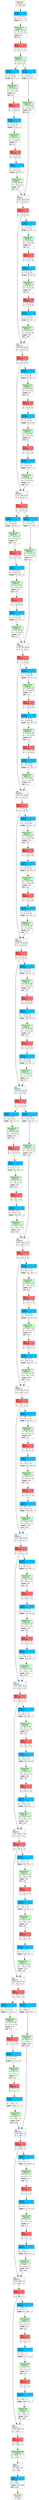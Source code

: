 strict digraph Resnet {
	graph [ordering=in rankdir=TB size="110.7,110.7"]
	node [align=left color="#909090" fillcolor="#ffffff90" fontname="Linux libertine" fontsize=10 height=0.2 margin=0 ranksep=0.1 shape=plaintext style=filled]
	edge [fontsize=10]
	0 [label=<
                    <TABLE BORDER="1" CELLBORDER="0"
                    CELLSPACING="0" CELLPADDING="2">
                        <TR>
                            <TD BGCOLOR="lightyellow" ALIGN="LEFT"
                            BORDER="1" SIDES="B"
                            >input-tensor<BR ALIGN="LEFT"/>[depth:0]</TD>
                        </TR>
                        <TR>
                            <TD>(1, 3, 224, 224)</TD>
                        </TR>
                        
                    </TABLE>>]
	1 [label=<
                    <TABLE BORDER="1" CELLBORDER="0"
                    CELLSPACING="0" CELLPADDING="2">
                        <TR>
                            <TD BGCOLOR="deepskyblue1" ALIGN="LEFT"
                            BORDER="1" SIDES="B"
                            >Conv2d<BR ALIGN="LEFT"/>[depth:1]</TD>
                        </TR>
                        <TR>
                            <TD ALIGN="LEFT"><B>I</B> (1, 3, 224, 224)</TD>
                        </TR>
                        <TR>
                            <TD ALIGN="LEFT"><B>O</B> (1, 64, 112, 112)</TD>
                        </TR>
                                        <TR>
                    <TD ALIGN="LEFT"><B>weight</B> (64, 3, 7, 7)</TD>
                </TR>
                    </TABLE>>]
	2 [label=<
                    <TABLE BORDER="1" CELLBORDER="0"
                    CELLSPACING="0" CELLPADDING="2">
                        <TR>
                            <TD BGCOLOR="darkseagreen1" ALIGN="LEFT"
                            BORDER="1" SIDES="B"
                            >BatchNorm2d<BR ALIGN="LEFT"/>[depth:1]</TD>
                        </TR>
                        <TR>
                            <TD ALIGN="LEFT"><B>I</B> (1, 64, 112, 112)</TD>
                        </TR>
                        <TR>
                            <TD ALIGN="LEFT"><B>O</B> (1, 64, 112, 112)</TD>
                        </TR>
                                        <TR>
                    <TD ALIGN="LEFT"><B>weight</B> (64)</TD>
                </TR>
                <TR>
                    <TD ALIGN="LEFT"><B>bias</B> (64)</TD>
                </TR>
                    </TABLE>>]
	3 [label=<
                    <TABLE BORDER="1" CELLBORDER="0"
                    CELLSPACING="0" CELLPADDING="2">
                        <TR>
                            <TD BGCOLOR="indianred1" ALIGN="LEFT"
                            BORDER="1" SIDES="B"
                            >ReLU<BR ALIGN="LEFT"/>[depth:1]</TD>
                        </TR>
                        <TR>
                            <TD ALIGN="LEFT"><B>I</B> (1, 64, 112, 112)</TD>
                        </TR>
                        <TR>
                            <TD ALIGN="LEFT"><B>O</B> (1, 64, 112, 112)</TD>
                        </TR>
                        
                    </TABLE>>]
	4 [label=<
                    <TABLE BORDER="1" CELLBORDER="0"
                    CELLSPACING="0" CELLPADDING="2">
                        <TR>
                            <TD BGCOLOR="darkseagreen1" ALIGN="LEFT"
                            BORDER="1" SIDES="B"
                            >MaxPool2d<BR ALIGN="LEFT"/>[depth:1]</TD>
                        </TR>
                        <TR>
                            <TD ALIGN="LEFT"><B>I</B> (1, 64, 112, 112)</TD>
                        </TR>
                        <TR>
                            <TD ALIGN="LEFT"><B>O</B> (1, 64, 56, 56)</TD>
                        </TR>
                        
                    </TABLE>>]
	5 [label=<
                    <TABLE BORDER="1" CELLBORDER="0"
                    CELLSPACING="0" CELLPADDING="2">
                        <TR>
                            <TD BGCOLOR="deepskyblue1" ALIGN="LEFT"
                            BORDER="1" SIDES="B"
                            >Conv2d<BR ALIGN="LEFT"/>[depth:3]</TD>
                        </TR>
                        <TR>
                            <TD ALIGN="LEFT"><B>I</B> (1, 64, 56, 56)</TD>
                        </TR>
                        <TR>
                            <TD ALIGN="LEFT"><B>O</B> (1, 64, 56, 56)</TD>
                        </TR>
                                        <TR>
                    <TD ALIGN="LEFT"><B>weight</B> (64, 64, 1, 1)</TD>
                </TR>
                    </TABLE>>]
	6 [label=<
                    <TABLE BORDER="1" CELLBORDER="0"
                    CELLSPACING="0" CELLPADDING="2">
                        <TR>
                            <TD BGCOLOR="darkseagreen1" ALIGN="LEFT"
                            BORDER="1" SIDES="B"
                            >BatchNorm2d<BR ALIGN="LEFT"/>[depth:3]</TD>
                        </TR>
                        <TR>
                            <TD ALIGN="LEFT"><B>I</B> (1, 64, 56, 56)</TD>
                        </TR>
                        <TR>
                            <TD ALIGN="LEFT"><B>O</B> (1, 64, 56, 56)</TD>
                        </TR>
                                        <TR>
                    <TD ALIGN="LEFT"><B>weight</B> (64)</TD>
                </TR>
                <TR>
                    <TD ALIGN="LEFT"><B>bias</B> (64)</TD>
                </TR>
                    </TABLE>>]
	7 [label=<
                    <TABLE BORDER="1" CELLBORDER="0"
                    CELLSPACING="0" CELLPADDING="2">
                        <TR>
                            <TD BGCOLOR="indianred1" ALIGN="LEFT"
                            BORDER="1" SIDES="B"
                            >ReLU<BR ALIGN="LEFT"/>[depth:3]</TD>
                        </TR>
                        <TR>
                            <TD ALIGN="LEFT"><B>I</B> (1, 64, 56, 56)</TD>
                        </TR>
                        <TR>
                            <TD ALIGN="LEFT"><B>O</B> (1, 64, 56, 56)</TD>
                        </TR>
                        
                    </TABLE>>]
	8 [label=<
                    <TABLE BORDER="1" CELLBORDER="0"
                    CELLSPACING="0" CELLPADDING="2">
                        <TR>
                            <TD BGCOLOR="deepskyblue1" ALIGN="LEFT"
                            BORDER="1" SIDES="B"
                            >Conv2d<BR ALIGN="LEFT"/>[depth:3]</TD>
                        </TR>
                        <TR>
                            <TD ALIGN="LEFT"><B>I</B> (1, 64, 56, 56)</TD>
                        </TR>
                        <TR>
                            <TD ALIGN="LEFT"><B>O</B> (1, 64, 56, 56)</TD>
                        </TR>
                                        <TR>
                    <TD ALIGN="LEFT"><B>weight</B> (64, 64, 3, 3)</TD>
                </TR>
                    </TABLE>>]
	9 [label=<
                    <TABLE BORDER="1" CELLBORDER="0"
                    CELLSPACING="0" CELLPADDING="2">
                        <TR>
                            <TD BGCOLOR="darkseagreen1" ALIGN="LEFT"
                            BORDER="1" SIDES="B"
                            >BatchNorm2d<BR ALIGN="LEFT"/>[depth:3]</TD>
                        </TR>
                        <TR>
                            <TD ALIGN="LEFT"><B>I</B> (1, 64, 56, 56)</TD>
                        </TR>
                        <TR>
                            <TD ALIGN="LEFT"><B>O</B> (1, 64, 56, 56)</TD>
                        </TR>
                                        <TR>
                    <TD ALIGN="LEFT"><B>weight</B> (64)</TD>
                </TR>
                <TR>
                    <TD ALIGN="LEFT"><B>bias</B> (64)</TD>
                </TR>
                    </TABLE>>]
	10 [label=<
                    <TABLE BORDER="1" CELLBORDER="0"
                    CELLSPACING="0" CELLPADDING="2">
                        <TR>
                            <TD BGCOLOR="indianred1" ALIGN="LEFT"
                            BORDER="1" SIDES="B"
                            >ReLU<BR ALIGN="LEFT"/>[depth:3]</TD>
                        </TR>
                        <TR>
                            <TD ALIGN="LEFT"><B>I</B> (1, 64, 56, 56)</TD>
                        </TR>
                        <TR>
                            <TD ALIGN="LEFT"><B>O</B> (1, 64, 56, 56)</TD>
                        </TR>
                        
                    </TABLE>>]
	11 [label=<
                    <TABLE BORDER="1" CELLBORDER="0"
                    CELLSPACING="0" CELLPADDING="2">
                        <TR>
                            <TD BGCOLOR="deepskyblue1" ALIGN="LEFT"
                            BORDER="1" SIDES="B"
                            >Conv2d<BR ALIGN="LEFT"/>[depth:3]</TD>
                        </TR>
                        <TR>
                            <TD ALIGN="LEFT"><B>I</B> (1, 64, 56, 56)</TD>
                        </TR>
                        <TR>
                            <TD ALIGN="LEFT"><B>O</B> (1, 256, 56, 56)</TD>
                        </TR>
                                        <TR>
                    <TD ALIGN="LEFT"><B>weight</B> (256, 64, 1, 1)</TD>
                </TR>
                    </TABLE>>]
	12 [label=<
                    <TABLE BORDER="1" CELLBORDER="0"
                    CELLSPACING="0" CELLPADDING="2">
                        <TR>
                            <TD BGCOLOR="darkseagreen1" ALIGN="LEFT"
                            BORDER="1" SIDES="B"
                            >BatchNorm2d<BR ALIGN="LEFT"/>[depth:3]</TD>
                        </TR>
                        <TR>
                            <TD ALIGN="LEFT"><B>I</B> (1, 256, 56, 56)</TD>
                        </TR>
                        <TR>
                            <TD ALIGN="LEFT"><B>O</B> (1, 256, 56, 56)</TD>
                        </TR>
                                        <TR>
                    <TD ALIGN="LEFT"><B>weight</B> (256)</TD>
                </TR>
                <TR>
                    <TD ALIGN="LEFT"><B>bias</B> (256)</TD>
                </TR>
                    </TABLE>>]
	13 [label=<
                    <TABLE BORDER="1" CELLBORDER="0"
                    CELLSPACING="0" CELLPADDING="2">
                        <TR>
                            <TD BGCOLOR="deepskyblue1" ALIGN="LEFT"
                            BORDER="1" SIDES="B"
                            >Conv2d<BR ALIGN="LEFT"/>[depth:4]</TD>
                        </TR>
                        <TR>
                            <TD ALIGN="LEFT"><B>I</B> (1, 64, 56, 56)</TD>
                        </TR>
                        <TR>
                            <TD ALIGN="LEFT"><B>O</B> (1, 256, 56, 56)</TD>
                        </TR>
                                        <TR>
                    <TD ALIGN="LEFT"><B>weight</B> (256, 64, 1, 1)</TD>
                </TR>
                    </TABLE>>]
	14 [label=<
                    <TABLE BORDER="1" CELLBORDER="0"
                    CELLSPACING="0" CELLPADDING="2">
                        <TR>
                            <TD BGCOLOR="darkseagreen1" ALIGN="LEFT"
                            BORDER="1" SIDES="B"
                            >BatchNorm2d<BR ALIGN="LEFT"/>[depth:4]</TD>
                        </TR>
                        <TR>
                            <TD ALIGN="LEFT"><B>I</B> (1, 256, 56, 56)</TD>
                        </TR>
                        <TR>
                            <TD ALIGN="LEFT"><B>O</B> (1, 256, 56, 56)</TD>
                        </TR>
                                        <TR>
                    <TD ALIGN="LEFT"><B>weight</B> (256)</TD>
                </TR>
                <TR>
                    <TD ALIGN="LEFT"><B>bias</B> (256)</TD>
                </TR>
                    </TABLE>>]
	15 [label=<
                    <TABLE BORDER="1" CELLBORDER="0"
                    CELLSPACING="0" CELLPADDING="2">
                        <TR>
                            <TD BGCOLOR="aliceblue" ALIGN="LEFT"
                            BORDER="1" SIDES="B"
                            >add_<BR ALIGN="LEFT"/>[depth:3]</TD>
                        </TR>
                        <TR>
                            <TD ALIGN="LEFT"><B>I</B> 2x(1, 256, 56, 56)</TD>
                        </TR>
                        <TR>
                            <TD ALIGN="LEFT"><B>O</B> (1, 256, 56, 56)</TD>
                        </TR>
                        
                    </TABLE>>]
	16 [label=<
                    <TABLE BORDER="1" CELLBORDER="0"
                    CELLSPACING="0" CELLPADDING="2">
                        <TR>
                            <TD BGCOLOR="indianred1" ALIGN="LEFT"
                            BORDER="1" SIDES="B"
                            >ReLU<BR ALIGN="LEFT"/>[depth:3]</TD>
                        </TR>
                        <TR>
                            <TD ALIGN="LEFT"><B>I</B> (1, 256, 56, 56)</TD>
                        </TR>
                        <TR>
                            <TD ALIGN="LEFT"><B>O</B> (1, 256, 56, 56)</TD>
                        </TR>
                        
                    </TABLE>>]
	17 [label=<
                    <TABLE BORDER="1" CELLBORDER="0"
                    CELLSPACING="0" CELLPADDING="2">
                        <TR>
                            <TD BGCOLOR="deepskyblue1" ALIGN="LEFT"
                            BORDER="1" SIDES="B"
                            >Conv2d<BR ALIGN="LEFT"/>[depth:3]</TD>
                        </TR>
                        <TR>
                            <TD ALIGN="LEFT"><B>I</B> (1, 256, 56, 56)</TD>
                        </TR>
                        <TR>
                            <TD ALIGN="LEFT"><B>O</B> (1, 64, 56, 56)</TD>
                        </TR>
                                        <TR>
                    <TD ALIGN="LEFT"><B>weight</B> (64, 256, 1, 1)</TD>
                </TR>
                    </TABLE>>]
	18 [label=<
                    <TABLE BORDER="1" CELLBORDER="0"
                    CELLSPACING="0" CELLPADDING="2">
                        <TR>
                            <TD BGCOLOR="darkseagreen1" ALIGN="LEFT"
                            BORDER="1" SIDES="B"
                            >BatchNorm2d<BR ALIGN="LEFT"/>[depth:3]</TD>
                        </TR>
                        <TR>
                            <TD ALIGN="LEFT"><B>I</B> (1, 64, 56, 56)</TD>
                        </TR>
                        <TR>
                            <TD ALIGN="LEFT"><B>O</B> (1, 64, 56, 56)</TD>
                        </TR>
                                        <TR>
                    <TD ALIGN="LEFT"><B>weight</B> (64)</TD>
                </TR>
                <TR>
                    <TD ALIGN="LEFT"><B>bias</B> (64)</TD>
                </TR>
                    </TABLE>>]
	19 [label=<
                    <TABLE BORDER="1" CELLBORDER="0"
                    CELLSPACING="0" CELLPADDING="2">
                        <TR>
                            <TD BGCOLOR="indianred1" ALIGN="LEFT"
                            BORDER="1" SIDES="B"
                            >ReLU<BR ALIGN="LEFT"/>[depth:3]</TD>
                        </TR>
                        <TR>
                            <TD ALIGN="LEFT"><B>I</B> (1, 64, 56, 56)</TD>
                        </TR>
                        <TR>
                            <TD ALIGN="LEFT"><B>O</B> (1, 64, 56, 56)</TD>
                        </TR>
                        
                    </TABLE>>]
	20 [label=<
                    <TABLE BORDER="1" CELLBORDER="0"
                    CELLSPACING="0" CELLPADDING="2">
                        <TR>
                            <TD BGCOLOR="deepskyblue1" ALIGN="LEFT"
                            BORDER="1" SIDES="B"
                            >Conv2d<BR ALIGN="LEFT"/>[depth:3]</TD>
                        </TR>
                        <TR>
                            <TD ALIGN="LEFT"><B>I</B> (1, 64, 56, 56)</TD>
                        </TR>
                        <TR>
                            <TD ALIGN="LEFT"><B>O</B> (1, 64, 56, 56)</TD>
                        </TR>
                                        <TR>
                    <TD ALIGN="LEFT"><B>weight</B> (64, 64, 3, 3)</TD>
                </TR>
                    </TABLE>>]
	21 [label=<
                    <TABLE BORDER="1" CELLBORDER="0"
                    CELLSPACING="0" CELLPADDING="2">
                        <TR>
                            <TD BGCOLOR="darkseagreen1" ALIGN="LEFT"
                            BORDER="1" SIDES="B"
                            >BatchNorm2d<BR ALIGN="LEFT"/>[depth:3]</TD>
                        </TR>
                        <TR>
                            <TD ALIGN="LEFT"><B>I</B> (1, 64, 56, 56)</TD>
                        </TR>
                        <TR>
                            <TD ALIGN="LEFT"><B>O</B> (1, 64, 56, 56)</TD>
                        </TR>
                                        <TR>
                    <TD ALIGN="LEFT"><B>weight</B> (64)</TD>
                </TR>
                <TR>
                    <TD ALIGN="LEFT"><B>bias</B> (64)</TD>
                </TR>
                    </TABLE>>]
	22 [label=<
                    <TABLE BORDER="1" CELLBORDER="0"
                    CELLSPACING="0" CELLPADDING="2">
                        <TR>
                            <TD BGCOLOR="indianred1" ALIGN="LEFT"
                            BORDER="1" SIDES="B"
                            >ReLU<BR ALIGN="LEFT"/>[depth:3]</TD>
                        </TR>
                        <TR>
                            <TD ALIGN="LEFT"><B>I</B> (1, 64, 56, 56)</TD>
                        </TR>
                        <TR>
                            <TD ALIGN="LEFT"><B>O</B> (1, 64, 56, 56)</TD>
                        </TR>
                        
                    </TABLE>>]
	23 [label=<
                    <TABLE BORDER="1" CELLBORDER="0"
                    CELLSPACING="0" CELLPADDING="2">
                        <TR>
                            <TD BGCOLOR="deepskyblue1" ALIGN="LEFT"
                            BORDER="1" SIDES="B"
                            >Conv2d<BR ALIGN="LEFT"/>[depth:3]</TD>
                        </TR>
                        <TR>
                            <TD ALIGN="LEFT"><B>I</B> (1, 64, 56, 56)</TD>
                        </TR>
                        <TR>
                            <TD ALIGN="LEFT"><B>O</B> (1, 256, 56, 56)</TD>
                        </TR>
                                        <TR>
                    <TD ALIGN="LEFT"><B>weight</B> (256, 64, 1, 1)</TD>
                </TR>
                    </TABLE>>]
	24 [label=<
                    <TABLE BORDER="1" CELLBORDER="0"
                    CELLSPACING="0" CELLPADDING="2">
                        <TR>
                            <TD BGCOLOR="darkseagreen1" ALIGN="LEFT"
                            BORDER="1" SIDES="B"
                            >BatchNorm2d<BR ALIGN="LEFT"/>[depth:3]</TD>
                        </TR>
                        <TR>
                            <TD ALIGN="LEFT"><B>I</B> (1, 256, 56, 56)</TD>
                        </TR>
                        <TR>
                            <TD ALIGN="LEFT"><B>O</B> (1, 256, 56, 56)</TD>
                        </TR>
                                        <TR>
                    <TD ALIGN="LEFT"><B>weight</B> (256)</TD>
                </TR>
                <TR>
                    <TD ALIGN="LEFT"><B>bias</B> (256)</TD>
                </TR>
                    </TABLE>>]
	25 [label=<
                    <TABLE BORDER="1" CELLBORDER="0"
                    CELLSPACING="0" CELLPADDING="2">
                        <TR>
                            <TD BGCOLOR="aliceblue" ALIGN="LEFT"
                            BORDER="1" SIDES="B"
                            >add_<BR ALIGN="LEFT"/>[depth:3]</TD>
                        </TR>
                        <TR>
                            <TD ALIGN="LEFT"><B>I</B> 2x(1, 256, 56, 56)</TD>
                        </TR>
                        <TR>
                            <TD ALIGN="LEFT"><B>O</B> (1, 256, 56, 56)</TD>
                        </TR>
                        
                    </TABLE>>]
	26 [label=<
                    <TABLE BORDER="1" CELLBORDER="0"
                    CELLSPACING="0" CELLPADDING="2">
                        <TR>
                            <TD BGCOLOR="indianred1" ALIGN="LEFT"
                            BORDER="1" SIDES="B"
                            >ReLU<BR ALIGN="LEFT"/>[depth:3]</TD>
                        </TR>
                        <TR>
                            <TD ALIGN="LEFT"><B>I</B> (1, 256, 56, 56)</TD>
                        </TR>
                        <TR>
                            <TD ALIGN="LEFT"><B>O</B> (1, 256, 56, 56)</TD>
                        </TR>
                        
                    </TABLE>>]
	27 [label=<
                    <TABLE BORDER="1" CELLBORDER="0"
                    CELLSPACING="0" CELLPADDING="2">
                        <TR>
                            <TD BGCOLOR="deepskyblue1" ALIGN="LEFT"
                            BORDER="1" SIDES="B"
                            >Conv2d<BR ALIGN="LEFT"/>[depth:3]</TD>
                        </TR>
                        <TR>
                            <TD ALIGN="LEFT"><B>I</B> (1, 256, 56, 56)</TD>
                        </TR>
                        <TR>
                            <TD ALIGN="LEFT"><B>O</B> (1, 64, 56, 56)</TD>
                        </TR>
                                        <TR>
                    <TD ALIGN="LEFT"><B>weight</B> (64, 256, 1, 1)</TD>
                </TR>
                    </TABLE>>]
	28 [label=<
                    <TABLE BORDER="1" CELLBORDER="0"
                    CELLSPACING="0" CELLPADDING="2">
                        <TR>
                            <TD BGCOLOR="darkseagreen1" ALIGN="LEFT"
                            BORDER="1" SIDES="B"
                            >BatchNorm2d<BR ALIGN="LEFT"/>[depth:3]</TD>
                        </TR>
                        <TR>
                            <TD ALIGN="LEFT"><B>I</B> (1, 64, 56, 56)</TD>
                        </TR>
                        <TR>
                            <TD ALIGN="LEFT"><B>O</B> (1, 64, 56, 56)</TD>
                        </TR>
                                        <TR>
                    <TD ALIGN="LEFT"><B>weight</B> (64)</TD>
                </TR>
                <TR>
                    <TD ALIGN="LEFT"><B>bias</B> (64)</TD>
                </TR>
                    </TABLE>>]
	29 [label=<
                    <TABLE BORDER="1" CELLBORDER="0"
                    CELLSPACING="0" CELLPADDING="2">
                        <TR>
                            <TD BGCOLOR="indianred1" ALIGN="LEFT"
                            BORDER="1" SIDES="B"
                            >ReLU<BR ALIGN="LEFT"/>[depth:3]</TD>
                        </TR>
                        <TR>
                            <TD ALIGN="LEFT"><B>I</B> (1, 64, 56, 56)</TD>
                        </TR>
                        <TR>
                            <TD ALIGN="LEFT"><B>O</B> (1, 64, 56, 56)</TD>
                        </TR>
                        
                    </TABLE>>]
	30 [label=<
                    <TABLE BORDER="1" CELLBORDER="0"
                    CELLSPACING="0" CELLPADDING="2">
                        <TR>
                            <TD BGCOLOR="deepskyblue1" ALIGN="LEFT"
                            BORDER="1" SIDES="B"
                            >Conv2d<BR ALIGN="LEFT"/>[depth:3]</TD>
                        </TR>
                        <TR>
                            <TD ALIGN="LEFT"><B>I</B> (1, 64, 56, 56)</TD>
                        </TR>
                        <TR>
                            <TD ALIGN="LEFT"><B>O</B> (1, 64, 56, 56)</TD>
                        </TR>
                                        <TR>
                    <TD ALIGN="LEFT"><B>weight</B> (64, 64, 3, 3)</TD>
                </TR>
                    </TABLE>>]
	31 [label=<
                    <TABLE BORDER="1" CELLBORDER="0"
                    CELLSPACING="0" CELLPADDING="2">
                        <TR>
                            <TD BGCOLOR="darkseagreen1" ALIGN="LEFT"
                            BORDER="1" SIDES="B"
                            >BatchNorm2d<BR ALIGN="LEFT"/>[depth:3]</TD>
                        </TR>
                        <TR>
                            <TD ALIGN="LEFT"><B>I</B> (1, 64, 56, 56)</TD>
                        </TR>
                        <TR>
                            <TD ALIGN="LEFT"><B>O</B> (1, 64, 56, 56)</TD>
                        </TR>
                                        <TR>
                    <TD ALIGN="LEFT"><B>weight</B> (64)</TD>
                </TR>
                <TR>
                    <TD ALIGN="LEFT"><B>bias</B> (64)</TD>
                </TR>
                    </TABLE>>]
	32 [label=<
                    <TABLE BORDER="1" CELLBORDER="0"
                    CELLSPACING="0" CELLPADDING="2">
                        <TR>
                            <TD BGCOLOR="indianred1" ALIGN="LEFT"
                            BORDER="1" SIDES="B"
                            >ReLU<BR ALIGN="LEFT"/>[depth:3]</TD>
                        </TR>
                        <TR>
                            <TD ALIGN="LEFT"><B>I</B> (1, 64, 56, 56)</TD>
                        </TR>
                        <TR>
                            <TD ALIGN="LEFT"><B>O</B> (1, 64, 56, 56)</TD>
                        </TR>
                        
                    </TABLE>>]
	33 [label=<
                    <TABLE BORDER="1" CELLBORDER="0"
                    CELLSPACING="0" CELLPADDING="2">
                        <TR>
                            <TD BGCOLOR="deepskyblue1" ALIGN="LEFT"
                            BORDER="1" SIDES="B"
                            >Conv2d<BR ALIGN="LEFT"/>[depth:3]</TD>
                        </TR>
                        <TR>
                            <TD ALIGN="LEFT"><B>I</B> (1, 64, 56, 56)</TD>
                        </TR>
                        <TR>
                            <TD ALIGN="LEFT"><B>O</B> (1, 256, 56, 56)</TD>
                        </TR>
                                        <TR>
                    <TD ALIGN="LEFT"><B>weight</B> (256, 64, 1, 1)</TD>
                </TR>
                    </TABLE>>]
	34 [label=<
                    <TABLE BORDER="1" CELLBORDER="0"
                    CELLSPACING="0" CELLPADDING="2">
                        <TR>
                            <TD BGCOLOR="darkseagreen1" ALIGN="LEFT"
                            BORDER="1" SIDES="B"
                            >BatchNorm2d<BR ALIGN="LEFT"/>[depth:3]</TD>
                        </TR>
                        <TR>
                            <TD ALIGN="LEFT"><B>I</B> (1, 256, 56, 56)</TD>
                        </TR>
                        <TR>
                            <TD ALIGN="LEFT"><B>O</B> (1, 256, 56, 56)</TD>
                        </TR>
                                        <TR>
                    <TD ALIGN="LEFT"><B>weight</B> (256)</TD>
                </TR>
                <TR>
                    <TD ALIGN="LEFT"><B>bias</B> (256)</TD>
                </TR>
                    </TABLE>>]
	35 [label=<
                    <TABLE BORDER="1" CELLBORDER="0"
                    CELLSPACING="0" CELLPADDING="2">
                        <TR>
                            <TD BGCOLOR="aliceblue" ALIGN="LEFT"
                            BORDER="1" SIDES="B"
                            >add_<BR ALIGN="LEFT"/>[depth:3]</TD>
                        </TR>
                        <TR>
                            <TD ALIGN="LEFT"><B>I</B> 2x(1, 256, 56, 56)</TD>
                        </TR>
                        <TR>
                            <TD ALIGN="LEFT"><B>O</B> (1, 256, 56, 56)</TD>
                        </TR>
                        
                    </TABLE>>]
	36 [label=<
                    <TABLE BORDER="1" CELLBORDER="0"
                    CELLSPACING="0" CELLPADDING="2">
                        <TR>
                            <TD BGCOLOR="indianred1" ALIGN="LEFT"
                            BORDER="1" SIDES="B"
                            >ReLU<BR ALIGN="LEFT"/>[depth:3]</TD>
                        </TR>
                        <TR>
                            <TD ALIGN="LEFT"><B>I</B> (1, 256, 56, 56)</TD>
                        </TR>
                        <TR>
                            <TD ALIGN="LEFT"><B>O</B> (1, 256, 56, 56)</TD>
                        </TR>
                        
                    </TABLE>>]
	37 [label=<
                    <TABLE BORDER="1" CELLBORDER="0"
                    CELLSPACING="0" CELLPADDING="2">
                        <TR>
                            <TD BGCOLOR="deepskyblue1" ALIGN="LEFT"
                            BORDER="1" SIDES="B"
                            >Conv2d<BR ALIGN="LEFT"/>[depth:3]</TD>
                        </TR>
                        <TR>
                            <TD ALIGN="LEFT"><B>I</B> (1, 256, 56, 56)</TD>
                        </TR>
                        <TR>
                            <TD ALIGN="LEFT"><B>O</B> (1, 128, 56, 56)</TD>
                        </TR>
                                        <TR>
                    <TD ALIGN="LEFT"><B>weight</B> (128, 256, 1, 1)</TD>
                </TR>
                    </TABLE>>]
	38 [label=<
                    <TABLE BORDER="1" CELLBORDER="0"
                    CELLSPACING="0" CELLPADDING="2">
                        <TR>
                            <TD BGCOLOR="darkseagreen1" ALIGN="LEFT"
                            BORDER="1" SIDES="B"
                            >BatchNorm2d<BR ALIGN="LEFT"/>[depth:3]</TD>
                        </TR>
                        <TR>
                            <TD ALIGN="LEFT"><B>I</B> (1, 128, 56, 56)</TD>
                        </TR>
                        <TR>
                            <TD ALIGN="LEFT"><B>O</B> (1, 128, 56, 56)</TD>
                        </TR>
                                        <TR>
                    <TD ALIGN="LEFT"><B>weight</B> (128)</TD>
                </TR>
                <TR>
                    <TD ALIGN="LEFT"><B>bias</B> (128)</TD>
                </TR>
                    </TABLE>>]
	39 [label=<
                    <TABLE BORDER="1" CELLBORDER="0"
                    CELLSPACING="0" CELLPADDING="2">
                        <TR>
                            <TD BGCOLOR="indianred1" ALIGN="LEFT"
                            BORDER="1" SIDES="B"
                            >ReLU<BR ALIGN="LEFT"/>[depth:3]</TD>
                        </TR>
                        <TR>
                            <TD ALIGN="LEFT"><B>I</B> (1, 128, 56, 56)</TD>
                        </TR>
                        <TR>
                            <TD ALIGN="LEFT"><B>O</B> (1, 128, 56, 56)</TD>
                        </TR>
                        
                    </TABLE>>]
	40 [label=<
                    <TABLE BORDER="1" CELLBORDER="0"
                    CELLSPACING="0" CELLPADDING="2">
                        <TR>
                            <TD BGCOLOR="deepskyblue1" ALIGN="LEFT"
                            BORDER="1" SIDES="B"
                            >Conv2d<BR ALIGN="LEFT"/>[depth:3]</TD>
                        </TR>
                        <TR>
                            <TD ALIGN="LEFT"><B>I</B> (1, 128, 56, 56)</TD>
                        </TR>
                        <TR>
                            <TD ALIGN="LEFT"><B>O</B> (1, 128, 28, 28)</TD>
                        </TR>
                                        <TR>
                    <TD ALIGN="LEFT"><B>weight</B> (128, 128, 3, 3)</TD>
                </TR>
                    </TABLE>>]
	41 [label=<
                    <TABLE BORDER="1" CELLBORDER="0"
                    CELLSPACING="0" CELLPADDING="2">
                        <TR>
                            <TD BGCOLOR="darkseagreen1" ALIGN="LEFT"
                            BORDER="1" SIDES="B"
                            >BatchNorm2d<BR ALIGN="LEFT"/>[depth:3]</TD>
                        </TR>
                        <TR>
                            <TD ALIGN="LEFT"><B>I</B> (1, 128, 28, 28)</TD>
                        </TR>
                        <TR>
                            <TD ALIGN="LEFT"><B>O</B> (1, 128, 28, 28)</TD>
                        </TR>
                                        <TR>
                    <TD ALIGN="LEFT"><B>weight</B> (128)</TD>
                </TR>
                <TR>
                    <TD ALIGN="LEFT"><B>bias</B> (128)</TD>
                </TR>
                    </TABLE>>]
	42 [label=<
                    <TABLE BORDER="1" CELLBORDER="0"
                    CELLSPACING="0" CELLPADDING="2">
                        <TR>
                            <TD BGCOLOR="indianred1" ALIGN="LEFT"
                            BORDER="1" SIDES="B"
                            >ReLU<BR ALIGN="LEFT"/>[depth:3]</TD>
                        </TR>
                        <TR>
                            <TD ALIGN="LEFT"><B>I</B> (1, 128, 28, 28)</TD>
                        </TR>
                        <TR>
                            <TD ALIGN="LEFT"><B>O</B> (1, 128, 28, 28)</TD>
                        </TR>
                        
                    </TABLE>>]
	43 [label=<
                    <TABLE BORDER="1" CELLBORDER="0"
                    CELLSPACING="0" CELLPADDING="2">
                        <TR>
                            <TD BGCOLOR="deepskyblue1" ALIGN="LEFT"
                            BORDER="1" SIDES="B"
                            >Conv2d<BR ALIGN="LEFT"/>[depth:3]</TD>
                        </TR>
                        <TR>
                            <TD ALIGN="LEFT"><B>I</B> (1, 128, 28, 28)</TD>
                        </TR>
                        <TR>
                            <TD ALIGN="LEFT"><B>O</B> (1, 512, 28, 28)</TD>
                        </TR>
                                        <TR>
                    <TD ALIGN="LEFT"><B>weight</B> (512, 128, 1, 1)</TD>
                </TR>
                    </TABLE>>]
	44 [label=<
                    <TABLE BORDER="1" CELLBORDER="0"
                    CELLSPACING="0" CELLPADDING="2">
                        <TR>
                            <TD BGCOLOR="darkseagreen1" ALIGN="LEFT"
                            BORDER="1" SIDES="B"
                            >BatchNorm2d<BR ALIGN="LEFT"/>[depth:3]</TD>
                        </TR>
                        <TR>
                            <TD ALIGN="LEFT"><B>I</B> (1, 512, 28, 28)</TD>
                        </TR>
                        <TR>
                            <TD ALIGN="LEFT"><B>O</B> (1, 512, 28, 28)</TD>
                        </TR>
                                        <TR>
                    <TD ALIGN="LEFT"><B>weight</B> (512)</TD>
                </TR>
                <TR>
                    <TD ALIGN="LEFT"><B>bias</B> (512)</TD>
                </TR>
                    </TABLE>>]
	45 [label=<
                    <TABLE BORDER="1" CELLBORDER="0"
                    CELLSPACING="0" CELLPADDING="2">
                        <TR>
                            <TD BGCOLOR="deepskyblue1" ALIGN="LEFT"
                            BORDER="1" SIDES="B"
                            >Conv2d<BR ALIGN="LEFT"/>[depth:4]</TD>
                        </TR>
                        <TR>
                            <TD ALIGN="LEFT"><B>I</B> (1, 256, 56, 56)</TD>
                        </TR>
                        <TR>
                            <TD ALIGN="LEFT"><B>O</B> (1, 512, 28, 28)</TD>
                        </TR>
                                        <TR>
                    <TD ALIGN="LEFT"><B>weight</B> (512, 256, 1, 1)</TD>
                </TR>
                    </TABLE>>]
	46 [label=<
                    <TABLE BORDER="1" CELLBORDER="0"
                    CELLSPACING="0" CELLPADDING="2">
                        <TR>
                            <TD BGCOLOR="darkseagreen1" ALIGN="LEFT"
                            BORDER="1" SIDES="B"
                            >BatchNorm2d<BR ALIGN="LEFT"/>[depth:4]</TD>
                        </TR>
                        <TR>
                            <TD ALIGN="LEFT"><B>I</B> (1, 512, 28, 28)</TD>
                        </TR>
                        <TR>
                            <TD ALIGN="LEFT"><B>O</B> (1, 512, 28, 28)</TD>
                        </TR>
                                        <TR>
                    <TD ALIGN="LEFT"><B>weight</B> (512)</TD>
                </TR>
                <TR>
                    <TD ALIGN="LEFT"><B>bias</B> (512)</TD>
                </TR>
                    </TABLE>>]
	47 [label=<
                    <TABLE BORDER="1" CELLBORDER="0"
                    CELLSPACING="0" CELLPADDING="2">
                        <TR>
                            <TD BGCOLOR="aliceblue" ALIGN="LEFT"
                            BORDER="1" SIDES="B"
                            >add_<BR ALIGN="LEFT"/>[depth:3]</TD>
                        </TR>
                        <TR>
                            <TD ALIGN="LEFT"><B>I</B> 2x(1, 512, 28, 28)</TD>
                        </TR>
                        <TR>
                            <TD ALIGN="LEFT"><B>O</B> (1, 512, 28, 28)</TD>
                        </TR>
                        
                    </TABLE>>]
	48 [label=<
                    <TABLE BORDER="1" CELLBORDER="0"
                    CELLSPACING="0" CELLPADDING="2">
                        <TR>
                            <TD BGCOLOR="indianred1" ALIGN="LEFT"
                            BORDER="1" SIDES="B"
                            >ReLU<BR ALIGN="LEFT"/>[depth:3]</TD>
                        </TR>
                        <TR>
                            <TD ALIGN="LEFT"><B>I</B> (1, 512, 28, 28)</TD>
                        </TR>
                        <TR>
                            <TD ALIGN="LEFT"><B>O</B> (1, 512, 28, 28)</TD>
                        </TR>
                        
                    </TABLE>>]
	49 [label=<
                    <TABLE BORDER="1" CELLBORDER="0"
                    CELLSPACING="0" CELLPADDING="2">
                        <TR>
                            <TD BGCOLOR="deepskyblue1" ALIGN="LEFT"
                            BORDER="1" SIDES="B"
                            >Conv2d<BR ALIGN="LEFT"/>[depth:3]</TD>
                        </TR>
                        <TR>
                            <TD ALIGN="LEFT"><B>I</B> (1, 512, 28, 28)</TD>
                        </TR>
                        <TR>
                            <TD ALIGN="LEFT"><B>O</B> (1, 128, 28, 28)</TD>
                        </TR>
                                        <TR>
                    <TD ALIGN="LEFT"><B>weight</B> (128, 512, 1, 1)</TD>
                </TR>
                    </TABLE>>]
	50 [label=<
                    <TABLE BORDER="1" CELLBORDER="0"
                    CELLSPACING="0" CELLPADDING="2">
                        <TR>
                            <TD BGCOLOR="darkseagreen1" ALIGN="LEFT"
                            BORDER="1" SIDES="B"
                            >BatchNorm2d<BR ALIGN="LEFT"/>[depth:3]</TD>
                        </TR>
                        <TR>
                            <TD ALIGN="LEFT"><B>I</B> (1, 128, 28, 28)</TD>
                        </TR>
                        <TR>
                            <TD ALIGN="LEFT"><B>O</B> (1, 128, 28, 28)</TD>
                        </TR>
                                        <TR>
                    <TD ALIGN="LEFT"><B>weight</B> (128)</TD>
                </TR>
                <TR>
                    <TD ALIGN="LEFT"><B>bias</B> (128)</TD>
                </TR>
                    </TABLE>>]
	51 [label=<
                    <TABLE BORDER="1" CELLBORDER="0"
                    CELLSPACING="0" CELLPADDING="2">
                        <TR>
                            <TD BGCOLOR="indianred1" ALIGN="LEFT"
                            BORDER="1" SIDES="B"
                            >ReLU<BR ALIGN="LEFT"/>[depth:3]</TD>
                        </TR>
                        <TR>
                            <TD ALIGN="LEFT"><B>I</B> (1, 128, 28, 28)</TD>
                        </TR>
                        <TR>
                            <TD ALIGN="LEFT"><B>O</B> (1, 128, 28, 28)</TD>
                        </TR>
                        
                    </TABLE>>]
	52 [label=<
                    <TABLE BORDER="1" CELLBORDER="0"
                    CELLSPACING="0" CELLPADDING="2">
                        <TR>
                            <TD BGCOLOR="deepskyblue1" ALIGN="LEFT"
                            BORDER="1" SIDES="B"
                            >Conv2d<BR ALIGN="LEFT"/>[depth:3]</TD>
                        </TR>
                        <TR>
                            <TD ALIGN="LEFT"><B>I</B> (1, 128, 28, 28)</TD>
                        </TR>
                        <TR>
                            <TD ALIGN="LEFT"><B>O</B> (1, 128, 28, 28)</TD>
                        </TR>
                                        <TR>
                    <TD ALIGN="LEFT"><B>weight</B> (128, 128, 3, 3)</TD>
                </TR>
                    </TABLE>>]
	53 [label=<
                    <TABLE BORDER="1" CELLBORDER="0"
                    CELLSPACING="0" CELLPADDING="2">
                        <TR>
                            <TD BGCOLOR="darkseagreen1" ALIGN="LEFT"
                            BORDER="1" SIDES="B"
                            >BatchNorm2d<BR ALIGN="LEFT"/>[depth:3]</TD>
                        </TR>
                        <TR>
                            <TD ALIGN="LEFT"><B>I</B> (1, 128, 28, 28)</TD>
                        </TR>
                        <TR>
                            <TD ALIGN="LEFT"><B>O</B> (1, 128, 28, 28)</TD>
                        </TR>
                                        <TR>
                    <TD ALIGN="LEFT"><B>weight</B> (128)</TD>
                </TR>
                <TR>
                    <TD ALIGN="LEFT"><B>bias</B> (128)</TD>
                </TR>
                    </TABLE>>]
	54 [label=<
                    <TABLE BORDER="1" CELLBORDER="0"
                    CELLSPACING="0" CELLPADDING="2">
                        <TR>
                            <TD BGCOLOR="indianred1" ALIGN="LEFT"
                            BORDER="1" SIDES="B"
                            >ReLU<BR ALIGN="LEFT"/>[depth:3]</TD>
                        </TR>
                        <TR>
                            <TD ALIGN="LEFT"><B>I</B> (1, 128, 28, 28)</TD>
                        </TR>
                        <TR>
                            <TD ALIGN="LEFT"><B>O</B> (1, 128, 28, 28)</TD>
                        </TR>
                        
                    </TABLE>>]
	55 [label=<
                    <TABLE BORDER="1" CELLBORDER="0"
                    CELLSPACING="0" CELLPADDING="2">
                        <TR>
                            <TD BGCOLOR="deepskyblue1" ALIGN="LEFT"
                            BORDER="1" SIDES="B"
                            >Conv2d<BR ALIGN="LEFT"/>[depth:3]</TD>
                        </TR>
                        <TR>
                            <TD ALIGN="LEFT"><B>I</B> (1, 128, 28, 28)</TD>
                        </TR>
                        <TR>
                            <TD ALIGN="LEFT"><B>O</B> (1, 512, 28, 28)</TD>
                        </TR>
                                        <TR>
                    <TD ALIGN="LEFT"><B>weight</B> (512, 128, 1, 1)</TD>
                </TR>
                    </TABLE>>]
	56 [label=<
                    <TABLE BORDER="1" CELLBORDER="0"
                    CELLSPACING="0" CELLPADDING="2">
                        <TR>
                            <TD BGCOLOR="darkseagreen1" ALIGN="LEFT"
                            BORDER="1" SIDES="B"
                            >BatchNorm2d<BR ALIGN="LEFT"/>[depth:3]</TD>
                        </TR>
                        <TR>
                            <TD ALIGN="LEFT"><B>I</B> (1, 512, 28, 28)</TD>
                        </TR>
                        <TR>
                            <TD ALIGN="LEFT"><B>O</B> (1, 512, 28, 28)</TD>
                        </TR>
                                        <TR>
                    <TD ALIGN="LEFT"><B>weight</B> (512)</TD>
                </TR>
                <TR>
                    <TD ALIGN="LEFT"><B>bias</B> (512)</TD>
                </TR>
                    </TABLE>>]
	57 [label=<
                    <TABLE BORDER="1" CELLBORDER="0"
                    CELLSPACING="0" CELLPADDING="2">
                        <TR>
                            <TD BGCOLOR="aliceblue" ALIGN="LEFT"
                            BORDER="1" SIDES="B"
                            >add_<BR ALIGN="LEFT"/>[depth:3]</TD>
                        </TR>
                        <TR>
                            <TD ALIGN="LEFT"><B>I</B> 2x(1, 512, 28, 28)</TD>
                        </TR>
                        <TR>
                            <TD ALIGN="LEFT"><B>O</B> (1, 512, 28, 28)</TD>
                        </TR>
                        
                    </TABLE>>]
	58 [label=<
                    <TABLE BORDER="1" CELLBORDER="0"
                    CELLSPACING="0" CELLPADDING="2">
                        <TR>
                            <TD BGCOLOR="indianred1" ALIGN="LEFT"
                            BORDER="1" SIDES="B"
                            >ReLU<BR ALIGN="LEFT"/>[depth:3]</TD>
                        </TR>
                        <TR>
                            <TD ALIGN="LEFT"><B>I</B> (1, 512, 28, 28)</TD>
                        </TR>
                        <TR>
                            <TD ALIGN="LEFT"><B>O</B> (1, 512, 28, 28)</TD>
                        </TR>
                        
                    </TABLE>>]
	59 [label=<
                    <TABLE BORDER="1" CELLBORDER="0"
                    CELLSPACING="0" CELLPADDING="2">
                        <TR>
                            <TD BGCOLOR="deepskyblue1" ALIGN="LEFT"
                            BORDER="1" SIDES="B"
                            >Conv2d<BR ALIGN="LEFT"/>[depth:3]</TD>
                        </TR>
                        <TR>
                            <TD ALIGN="LEFT"><B>I</B> (1, 512, 28, 28)</TD>
                        </TR>
                        <TR>
                            <TD ALIGN="LEFT"><B>O</B> (1, 128, 28, 28)</TD>
                        </TR>
                                        <TR>
                    <TD ALIGN="LEFT"><B>weight</B> (128, 512, 1, 1)</TD>
                </TR>
                    </TABLE>>]
	60 [label=<
                    <TABLE BORDER="1" CELLBORDER="0"
                    CELLSPACING="0" CELLPADDING="2">
                        <TR>
                            <TD BGCOLOR="darkseagreen1" ALIGN="LEFT"
                            BORDER="1" SIDES="B"
                            >BatchNorm2d<BR ALIGN="LEFT"/>[depth:3]</TD>
                        </TR>
                        <TR>
                            <TD ALIGN="LEFT"><B>I</B> (1, 128, 28, 28)</TD>
                        </TR>
                        <TR>
                            <TD ALIGN="LEFT"><B>O</B> (1, 128, 28, 28)</TD>
                        </TR>
                                        <TR>
                    <TD ALIGN="LEFT"><B>weight</B> (128)</TD>
                </TR>
                <TR>
                    <TD ALIGN="LEFT"><B>bias</B> (128)</TD>
                </TR>
                    </TABLE>>]
	61 [label=<
                    <TABLE BORDER="1" CELLBORDER="0"
                    CELLSPACING="0" CELLPADDING="2">
                        <TR>
                            <TD BGCOLOR="indianred1" ALIGN="LEFT"
                            BORDER="1" SIDES="B"
                            >ReLU<BR ALIGN="LEFT"/>[depth:3]</TD>
                        </TR>
                        <TR>
                            <TD ALIGN="LEFT"><B>I</B> (1, 128, 28, 28)</TD>
                        </TR>
                        <TR>
                            <TD ALIGN="LEFT"><B>O</B> (1, 128, 28, 28)</TD>
                        </TR>
                        
                    </TABLE>>]
	62 [label=<
                    <TABLE BORDER="1" CELLBORDER="0"
                    CELLSPACING="0" CELLPADDING="2">
                        <TR>
                            <TD BGCOLOR="deepskyblue1" ALIGN="LEFT"
                            BORDER="1" SIDES="B"
                            >Conv2d<BR ALIGN="LEFT"/>[depth:3]</TD>
                        </TR>
                        <TR>
                            <TD ALIGN="LEFT"><B>I</B> (1, 128, 28, 28)</TD>
                        </TR>
                        <TR>
                            <TD ALIGN="LEFT"><B>O</B> (1, 128, 28, 28)</TD>
                        </TR>
                                        <TR>
                    <TD ALIGN="LEFT"><B>weight</B> (128, 128, 3, 3)</TD>
                </TR>
                    </TABLE>>]
	63 [label=<
                    <TABLE BORDER="1" CELLBORDER="0"
                    CELLSPACING="0" CELLPADDING="2">
                        <TR>
                            <TD BGCOLOR="darkseagreen1" ALIGN="LEFT"
                            BORDER="1" SIDES="B"
                            >BatchNorm2d<BR ALIGN="LEFT"/>[depth:3]</TD>
                        </TR>
                        <TR>
                            <TD ALIGN="LEFT"><B>I</B> (1, 128, 28, 28)</TD>
                        </TR>
                        <TR>
                            <TD ALIGN="LEFT"><B>O</B> (1, 128, 28, 28)</TD>
                        </TR>
                                        <TR>
                    <TD ALIGN="LEFT"><B>weight</B> (128)</TD>
                </TR>
                <TR>
                    <TD ALIGN="LEFT"><B>bias</B> (128)</TD>
                </TR>
                    </TABLE>>]
	64 [label=<
                    <TABLE BORDER="1" CELLBORDER="0"
                    CELLSPACING="0" CELLPADDING="2">
                        <TR>
                            <TD BGCOLOR="indianred1" ALIGN="LEFT"
                            BORDER="1" SIDES="B"
                            >ReLU<BR ALIGN="LEFT"/>[depth:3]</TD>
                        </TR>
                        <TR>
                            <TD ALIGN="LEFT"><B>I</B> (1, 128, 28, 28)</TD>
                        </TR>
                        <TR>
                            <TD ALIGN="LEFT"><B>O</B> (1, 128, 28, 28)</TD>
                        </TR>
                        
                    </TABLE>>]
	65 [label=<
                    <TABLE BORDER="1" CELLBORDER="0"
                    CELLSPACING="0" CELLPADDING="2">
                        <TR>
                            <TD BGCOLOR="deepskyblue1" ALIGN="LEFT"
                            BORDER="1" SIDES="B"
                            >Conv2d<BR ALIGN="LEFT"/>[depth:3]</TD>
                        </TR>
                        <TR>
                            <TD ALIGN="LEFT"><B>I</B> (1, 128, 28, 28)</TD>
                        </TR>
                        <TR>
                            <TD ALIGN="LEFT"><B>O</B> (1, 512, 28, 28)</TD>
                        </TR>
                                        <TR>
                    <TD ALIGN="LEFT"><B>weight</B> (512, 128, 1, 1)</TD>
                </TR>
                    </TABLE>>]
	66 [label=<
                    <TABLE BORDER="1" CELLBORDER="0"
                    CELLSPACING="0" CELLPADDING="2">
                        <TR>
                            <TD BGCOLOR="darkseagreen1" ALIGN="LEFT"
                            BORDER="1" SIDES="B"
                            >BatchNorm2d<BR ALIGN="LEFT"/>[depth:3]</TD>
                        </TR>
                        <TR>
                            <TD ALIGN="LEFT"><B>I</B> (1, 512, 28, 28)</TD>
                        </TR>
                        <TR>
                            <TD ALIGN="LEFT"><B>O</B> (1, 512, 28, 28)</TD>
                        </TR>
                                        <TR>
                    <TD ALIGN="LEFT"><B>weight</B> (512)</TD>
                </TR>
                <TR>
                    <TD ALIGN="LEFT"><B>bias</B> (512)</TD>
                </TR>
                    </TABLE>>]
	67 [label=<
                    <TABLE BORDER="1" CELLBORDER="0"
                    CELLSPACING="0" CELLPADDING="2">
                        <TR>
                            <TD BGCOLOR="aliceblue" ALIGN="LEFT"
                            BORDER="1" SIDES="B"
                            >add_<BR ALIGN="LEFT"/>[depth:3]</TD>
                        </TR>
                        <TR>
                            <TD ALIGN="LEFT"><B>I</B> 2x(1, 512, 28, 28)</TD>
                        </TR>
                        <TR>
                            <TD ALIGN="LEFT"><B>O</B> (1, 512, 28, 28)</TD>
                        </TR>
                        
                    </TABLE>>]
	68 [label=<
                    <TABLE BORDER="1" CELLBORDER="0"
                    CELLSPACING="0" CELLPADDING="2">
                        <TR>
                            <TD BGCOLOR="indianred1" ALIGN="LEFT"
                            BORDER="1" SIDES="B"
                            >ReLU<BR ALIGN="LEFT"/>[depth:3]</TD>
                        </TR>
                        <TR>
                            <TD ALIGN="LEFT"><B>I</B> (1, 512, 28, 28)</TD>
                        </TR>
                        <TR>
                            <TD ALIGN="LEFT"><B>O</B> (1, 512, 28, 28)</TD>
                        </TR>
                        
                    </TABLE>>]
	69 [label=<
                    <TABLE BORDER="1" CELLBORDER="0"
                    CELLSPACING="0" CELLPADDING="2">
                        <TR>
                            <TD BGCOLOR="deepskyblue1" ALIGN="LEFT"
                            BORDER="1" SIDES="B"
                            >Conv2d<BR ALIGN="LEFT"/>[depth:3]</TD>
                        </TR>
                        <TR>
                            <TD ALIGN="LEFT"><B>I</B> (1, 512, 28, 28)</TD>
                        </TR>
                        <TR>
                            <TD ALIGN="LEFT"><B>O</B> (1, 128, 28, 28)</TD>
                        </TR>
                                        <TR>
                    <TD ALIGN="LEFT"><B>weight</B> (128, 512, 1, 1)</TD>
                </TR>
                    </TABLE>>]
	70 [label=<
                    <TABLE BORDER="1" CELLBORDER="0"
                    CELLSPACING="0" CELLPADDING="2">
                        <TR>
                            <TD BGCOLOR="darkseagreen1" ALIGN="LEFT"
                            BORDER="1" SIDES="B"
                            >BatchNorm2d<BR ALIGN="LEFT"/>[depth:3]</TD>
                        </TR>
                        <TR>
                            <TD ALIGN="LEFT"><B>I</B> (1, 128, 28, 28)</TD>
                        </TR>
                        <TR>
                            <TD ALIGN="LEFT"><B>O</B> (1, 128, 28, 28)</TD>
                        </TR>
                                        <TR>
                    <TD ALIGN="LEFT"><B>weight</B> (128)</TD>
                </TR>
                <TR>
                    <TD ALIGN="LEFT"><B>bias</B> (128)</TD>
                </TR>
                    </TABLE>>]
	71 [label=<
                    <TABLE BORDER="1" CELLBORDER="0"
                    CELLSPACING="0" CELLPADDING="2">
                        <TR>
                            <TD BGCOLOR="indianred1" ALIGN="LEFT"
                            BORDER="1" SIDES="B"
                            >ReLU<BR ALIGN="LEFT"/>[depth:3]</TD>
                        </TR>
                        <TR>
                            <TD ALIGN="LEFT"><B>I</B> (1, 128, 28, 28)</TD>
                        </TR>
                        <TR>
                            <TD ALIGN="LEFT"><B>O</B> (1, 128, 28, 28)</TD>
                        </TR>
                        
                    </TABLE>>]
	72 [label=<
                    <TABLE BORDER="1" CELLBORDER="0"
                    CELLSPACING="0" CELLPADDING="2">
                        <TR>
                            <TD BGCOLOR="deepskyblue1" ALIGN="LEFT"
                            BORDER="1" SIDES="B"
                            >Conv2d<BR ALIGN="LEFT"/>[depth:3]</TD>
                        </TR>
                        <TR>
                            <TD ALIGN="LEFT"><B>I</B> (1, 128, 28, 28)</TD>
                        </TR>
                        <TR>
                            <TD ALIGN="LEFT"><B>O</B> (1, 128, 28, 28)</TD>
                        </TR>
                                        <TR>
                    <TD ALIGN="LEFT"><B>weight</B> (128, 128, 3, 3)</TD>
                </TR>
                    </TABLE>>]
	73 [label=<
                    <TABLE BORDER="1" CELLBORDER="0"
                    CELLSPACING="0" CELLPADDING="2">
                        <TR>
                            <TD BGCOLOR="darkseagreen1" ALIGN="LEFT"
                            BORDER="1" SIDES="B"
                            >BatchNorm2d<BR ALIGN="LEFT"/>[depth:3]</TD>
                        </TR>
                        <TR>
                            <TD ALIGN="LEFT"><B>I</B> (1, 128, 28, 28)</TD>
                        </TR>
                        <TR>
                            <TD ALIGN="LEFT"><B>O</B> (1, 128, 28, 28)</TD>
                        </TR>
                                        <TR>
                    <TD ALIGN="LEFT"><B>weight</B> (128)</TD>
                </TR>
                <TR>
                    <TD ALIGN="LEFT"><B>bias</B> (128)</TD>
                </TR>
                    </TABLE>>]
	74 [label=<
                    <TABLE BORDER="1" CELLBORDER="0"
                    CELLSPACING="0" CELLPADDING="2">
                        <TR>
                            <TD BGCOLOR="indianred1" ALIGN="LEFT"
                            BORDER="1" SIDES="B"
                            >ReLU<BR ALIGN="LEFT"/>[depth:3]</TD>
                        </TR>
                        <TR>
                            <TD ALIGN="LEFT"><B>I</B> (1, 128, 28, 28)</TD>
                        </TR>
                        <TR>
                            <TD ALIGN="LEFT"><B>O</B> (1, 128, 28, 28)</TD>
                        </TR>
                        
                    </TABLE>>]
	75 [label=<
                    <TABLE BORDER="1" CELLBORDER="0"
                    CELLSPACING="0" CELLPADDING="2">
                        <TR>
                            <TD BGCOLOR="deepskyblue1" ALIGN="LEFT"
                            BORDER="1" SIDES="B"
                            >Conv2d<BR ALIGN="LEFT"/>[depth:3]</TD>
                        </TR>
                        <TR>
                            <TD ALIGN="LEFT"><B>I</B> (1, 128, 28, 28)</TD>
                        </TR>
                        <TR>
                            <TD ALIGN="LEFT"><B>O</B> (1, 512, 28, 28)</TD>
                        </TR>
                                        <TR>
                    <TD ALIGN="LEFT"><B>weight</B> (512, 128, 1, 1)</TD>
                </TR>
                    </TABLE>>]
	76 [label=<
                    <TABLE BORDER="1" CELLBORDER="0"
                    CELLSPACING="0" CELLPADDING="2">
                        <TR>
                            <TD BGCOLOR="darkseagreen1" ALIGN="LEFT"
                            BORDER="1" SIDES="B"
                            >BatchNorm2d<BR ALIGN="LEFT"/>[depth:3]</TD>
                        </TR>
                        <TR>
                            <TD ALIGN="LEFT"><B>I</B> (1, 512, 28, 28)</TD>
                        </TR>
                        <TR>
                            <TD ALIGN="LEFT"><B>O</B> (1, 512, 28, 28)</TD>
                        </TR>
                                        <TR>
                    <TD ALIGN="LEFT"><B>weight</B> (512)</TD>
                </TR>
                <TR>
                    <TD ALIGN="LEFT"><B>bias</B> (512)</TD>
                </TR>
                    </TABLE>>]
	77 [label=<
                    <TABLE BORDER="1" CELLBORDER="0"
                    CELLSPACING="0" CELLPADDING="2">
                        <TR>
                            <TD BGCOLOR="aliceblue" ALIGN="LEFT"
                            BORDER="1" SIDES="B"
                            >add_<BR ALIGN="LEFT"/>[depth:3]</TD>
                        </TR>
                        <TR>
                            <TD ALIGN="LEFT"><B>I</B> 2x(1, 512, 28, 28)</TD>
                        </TR>
                        <TR>
                            <TD ALIGN="LEFT"><B>O</B> (1, 512, 28, 28)</TD>
                        </TR>
                        
                    </TABLE>>]
	78 [label=<
                    <TABLE BORDER="1" CELLBORDER="0"
                    CELLSPACING="0" CELLPADDING="2">
                        <TR>
                            <TD BGCOLOR="indianred1" ALIGN="LEFT"
                            BORDER="1" SIDES="B"
                            >ReLU<BR ALIGN="LEFT"/>[depth:3]</TD>
                        </TR>
                        <TR>
                            <TD ALIGN="LEFT"><B>I</B> (1, 512, 28, 28)</TD>
                        </TR>
                        <TR>
                            <TD ALIGN="LEFT"><B>O</B> (1, 512, 28, 28)</TD>
                        </TR>
                        
                    </TABLE>>]
	79 [label=<
                    <TABLE BORDER="1" CELLBORDER="0"
                    CELLSPACING="0" CELLPADDING="2">
                        <TR>
                            <TD BGCOLOR="deepskyblue1" ALIGN="LEFT"
                            BORDER="1" SIDES="B"
                            >Conv2d<BR ALIGN="LEFT"/>[depth:3]</TD>
                        </TR>
                        <TR>
                            <TD ALIGN="LEFT"><B>I</B> (1, 512, 28, 28)</TD>
                        </TR>
                        <TR>
                            <TD ALIGN="LEFT"><B>O</B> (1, 256, 28, 28)</TD>
                        </TR>
                                        <TR>
                    <TD ALIGN="LEFT"><B>weight</B> (256, 512, 1, 1)</TD>
                </TR>
                    </TABLE>>]
	80 [label=<
                    <TABLE BORDER="1" CELLBORDER="0"
                    CELLSPACING="0" CELLPADDING="2">
                        <TR>
                            <TD BGCOLOR="darkseagreen1" ALIGN="LEFT"
                            BORDER="1" SIDES="B"
                            >BatchNorm2d<BR ALIGN="LEFT"/>[depth:3]</TD>
                        </TR>
                        <TR>
                            <TD ALIGN="LEFT"><B>I</B> (1, 256, 28, 28)</TD>
                        </TR>
                        <TR>
                            <TD ALIGN="LEFT"><B>O</B> (1, 256, 28, 28)</TD>
                        </TR>
                                        <TR>
                    <TD ALIGN="LEFT"><B>weight</B> (256)</TD>
                </TR>
                <TR>
                    <TD ALIGN="LEFT"><B>bias</B> (256)</TD>
                </TR>
                    </TABLE>>]
	81 [label=<
                    <TABLE BORDER="1" CELLBORDER="0"
                    CELLSPACING="0" CELLPADDING="2">
                        <TR>
                            <TD BGCOLOR="indianred1" ALIGN="LEFT"
                            BORDER="1" SIDES="B"
                            >ReLU<BR ALIGN="LEFT"/>[depth:3]</TD>
                        </TR>
                        <TR>
                            <TD ALIGN="LEFT"><B>I</B> (1, 256, 28, 28)</TD>
                        </TR>
                        <TR>
                            <TD ALIGN="LEFT"><B>O</B> (1, 256, 28, 28)</TD>
                        </TR>
                        
                    </TABLE>>]
	82 [label=<
                    <TABLE BORDER="1" CELLBORDER="0"
                    CELLSPACING="0" CELLPADDING="2">
                        <TR>
                            <TD BGCOLOR="deepskyblue1" ALIGN="LEFT"
                            BORDER="1" SIDES="B"
                            >Conv2d<BR ALIGN="LEFT"/>[depth:3]</TD>
                        </TR>
                        <TR>
                            <TD ALIGN="LEFT"><B>I</B> (1, 256, 28, 28)</TD>
                        </TR>
                        <TR>
                            <TD ALIGN="LEFT"><B>O</B> (1, 256, 14, 14)</TD>
                        </TR>
                                        <TR>
                    <TD ALIGN="LEFT"><B>weight</B> (256, 256, 3, 3)</TD>
                </TR>
                    </TABLE>>]
	83 [label=<
                    <TABLE BORDER="1" CELLBORDER="0"
                    CELLSPACING="0" CELLPADDING="2">
                        <TR>
                            <TD BGCOLOR="darkseagreen1" ALIGN="LEFT"
                            BORDER="1" SIDES="B"
                            >BatchNorm2d<BR ALIGN="LEFT"/>[depth:3]</TD>
                        </TR>
                        <TR>
                            <TD ALIGN="LEFT"><B>I</B> (1, 256, 14, 14)</TD>
                        </TR>
                        <TR>
                            <TD ALIGN="LEFT"><B>O</B> (1, 256, 14, 14)</TD>
                        </TR>
                                        <TR>
                    <TD ALIGN="LEFT"><B>weight</B> (256)</TD>
                </TR>
                <TR>
                    <TD ALIGN="LEFT"><B>bias</B> (256)</TD>
                </TR>
                    </TABLE>>]
	84 [label=<
                    <TABLE BORDER="1" CELLBORDER="0"
                    CELLSPACING="0" CELLPADDING="2">
                        <TR>
                            <TD BGCOLOR="indianred1" ALIGN="LEFT"
                            BORDER="1" SIDES="B"
                            >ReLU<BR ALIGN="LEFT"/>[depth:3]</TD>
                        </TR>
                        <TR>
                            <TD ALIGN="LEFT"><B>I</B> (1, 256, 14, 14)</TD>
                        </TR>
                        <TR>
                            <TD ALIGN="LEFT"><B>O</B> (1, 256, 14, 14)</TD>
                        </TR>
                        
                    </TABLE>>]
	85 [label=<
                    <TABLE BORDER="1" CELLBORDER="0"
                    CELLSPACING="0" CELLPADDING="2">
                        <TR>
                            <TD BGCOLOR="deepskyblue1" ALIGN="LEFT"
                            BORDER="1" SIDES="B"
                            >Conv2d<BR ALIGN="LEFT"/>[depth:3]</TD>
                        </TR>
                        <TR>
                            <TD ALIGN="LEFT"><B>I</B> (1, 256, 14, 14)</TD>
                        </TR>
                        <TR>
                            <TD ALIGN="LEFT"><B>O</B> (1, 1024, 14, 14)</TD>
                        </TR>
                                        <TR>
                    <TD ALIGN="LEFT"><B>weight</B> (1024, 256, 1, 1)</TD>
                </TR>
                    </TABLE>>]
	86 [label=<
                    <TABLE BORDER="1" CELLBORDER="0"
                    CELLSPACING="0" CELLPADDING="2">
                        <TR>
                            <TD BGCOLOR="darkseagreen1" ALIGN="LEFT"
                            BORDER="1" SIDES="B"
                            >BatchNorm2d<BR ALIGN="LEFT"/>[depth:3]</TD>
                        </TR>
                        <TR>
                            <TD ALIGN="LEFT"><B>I</B> (1, 1024, 14, 14)</TD>
                        </TR>
                        <TR>
                            <TD ALIGN="LEFT"><B>O</B> (1, 1024, 14, 14)</TD>
                        </TR>
                                        <TR>
                    <TD ALIGN="LEFT"><B>weight</B> (1024)</TD>
                </TR>
                <TR>
                    <TD ALIGN="LEFT"><B>bias</B> (1024)</TD>
                </TR>
                    </TABLE>>]
	87 [label=<
                    <TABLE BORDER="1" CELLBORDER="0"
                    CELLSPACING="0" CELLPADDING="2">
                        <TR>
                            <TD BGCOLOR="deepskyblue1" ALIGN="LEFT"
                            BORDER="1" SIDES="B"
                            >Conv2d<BR ALIGN="LEFT"/>[depth:4]</TD>
                        </TR>
                        <TR>
                            <TD ALIGN="LEFT"><B>I</B> (1, 512, 28, 28)</TD>
                        </TR>
                        <TR>
                            <TD ALIGN="LEFT"><B>O</B> (1, 1024, 14, 14)</TD>
                        </TR>
                                        <TR>
                    <TD ALIGN="LEFT"><B>weight</B> (1024, 512, 1, 1)</TD>
                </TR>
                    </TABLE>>]
	88 [label=<
                    <TABLE BORDER="1" CELLBORDER="0"
                    CELLSPACING="0" CELLPADDING="2">
                        <TR>
                            <TD BGCOLOR="darkseagreen1" ALIGN="LEFT"
                            BORDER="1" SIDES="B"
                            >BatchNorm2d<BR ALIGN="LEFT"/>[depth:4]</TD>
                        </TR>
                        <TR>
                            <TD ALIGN="LEFT"><B>I</B> (1, 1024, 14, 14)</TD>
                        </TR>
                        <TR>
                            <TD ALIGN="LEFT"><B>O</B> (1, 1024, 14, 14)</TD>
                        </TR>
                                        <TR>
                    <TD ALIGN="LEFT"><B>weight</B> (1024)</TD>
                </TR>
                <TR>
                    <TD ALIGN="LEFT"><B>bias</B> (1024)</TD>
                </TR>
                    </TABLE>>]
	89 [label=<
                    <TABLE BORDER="1" CELLBORDER="0"
                    CELLSPACING="0" CELLPADDING="2">
                        <TR>
                            <TD BGCOLOR="aliceblue" ALIGN="LEFT"
                            BORDER="1" SIDES="B"
                            >add_<BR ALIGN="LEFT"/>[depth:3]</TD>
                        </TR>
                        <TR>
                            <TD ALIGN="LEFT"><B>I</B> 2x(1, 1024, 14, 14)</TD>
                        </TR>
                        <TR>
                            <TD ALIGN="LEFT"><B>O</B> (1, 1024, 14, 14)</TD>
                        </TR>
                        
                    </TABLE>>]
	90 [label=<
                    <TABLE BORDER="1" CELLBORDER="0"
                    CELLSPACING="0" CELLPADDING="2">
                        <TR>
                            <TD BGCOLOR="indianred1" ALIGN="LEFT"
                            BORDER="1" SIDES="B"
                            >ReLU<BR ALIGN="LEFT"/>[depth:3]</TD>
                        </TR>
                        <TR>
                            <TD ALIGN="LEFT"><B>I</B> (1, 1024, 14, 14)</TD>
                        </TR>
                        <TR>
                            <TD ALIGN="LEFT"><B>O</B> (1, 1024, 14, 14)</TD>
                        </TR>
                        
                    </TABLE>>]
	91 [label=<
                    <TABLE BORDER="1" CELLBORDER="0"
                    CELLSPACING="0" CELLPADDING="2">
                        <TR>
                            <TD BGCOLOR="deepskyblue1" ALIGN="LEFT"
                            BORDER="1" SIDES="B"
                            >Conv2d<BR ALIGN="LEFT"/>[depth:3]</TD>
                        </TR>
                        <TR>
                            <TD ALIGN="LEFT"><B>I</B> (1, 1024, 14, 14)</TD>
                        </TR>
                        <TR>
                            <TD ALIGN="LEFT"><B>O</B> (1, 256, 14, 14)</TD>
                        </TR>
                                        <TR>
                    <TD ALIGN="LEFT"><B>weight</B> (256, 1024, 1, 1)</TD>
                </TR>
                    </TABLE>>]
	92 [label=<
                    <TABLE BORDER="1" CELLBORDER="0"
                    CELLSPACING="0" CELLPADDING="2">
                        <TR>
                            <TD BGCOLOR="darkseagreen1" ALIGN="LEFT"
                            BORDER="1" SIDES="B"
                            >BatchNorm2d<BR ALIGN="LEFT"/>[depth:3]</TD>
                        </TR>
                        <TR>
                            <TD ALIGN="LEFT"><B>I</B> (1, 256, 14, 14)</TD>
                        </TR>
                        <TR>
                            <TD ALIGN="LEFT"><B>O</B> (1, 256, 14, 14)</TD>
                        </TR>
                                        <TR>
                    <TD ALIGN="LEFT"><B>weight</B> (256)</TD>
                </TR>
                <TR>
                    <TD ALIGN="LEFT"><B>bias</B> (256)</TD>
                </TR>
                    </TABLE>>]
	93 [label=<
                    <TABLE BORDER="1" CELLBORDER="0"
                    CELLSPACING="0" CELLPADDING="2">
                        <TR>
                            <TD BGCOLOR="indianred1" ALIGN="LEFT"
                            BORDER="1" SIDES="B"
                            >ReLU<BR ALIGN="LEFT"/>[depth:3]</TD>
                        </TR>
                        <TR>
                            <TD ALIGN="LEFT"><B>I</B> (1, 256, 14, 14)</TD>
                        </TR>
                        <TR>
                            <TD ALIGN="LEFT"><B>O</B> (1, 256, 14, 14)</TD>
                        </TR>
                        
                    </TABLE>>]
	94 [label=<
                    <TABLE BORDER="1" CELLBORDER="0"
                    CELLSPACING="0" CELLPADDING="2">
                        <TR>
                            <TD BGCOLOR="deepskyblue1" ALIGN="LEFT"
                            BORDER="1" SIDES="B"
                            >Conv2d<BR ALIGN="LEFT"/>[depth:3]</TD>
                        </TR>
                        <TR>
                            <TD ALIGN="LEFT"><B>I</B> (1, 256, 14, 14)</TD>
                        </TR>
                        <TR>
                            <TD ALIGN="LEFT"><B>O</B> (1, 256, 14, 14)</TD>
                        </TR>
                                        <TR>
                    <TD ALIGN="LEFT"><B>weight</B> (256, 256, 3, 3)</TD>
                </TR>
                    </TABLE>>]
	95 [label=<
                    <TABLE BORDER="1" CELLBORDER="0"
                    CELLSPACING="0" CELLPADDING="2">
                        <TR>
                            <TD BGCOLOR="darkseagreen1" ALIGN="LEFT"
                            BORDER="1" SIDES="B"
                            >BatchNorm2d<BR ALIGN="LEFT"/>[depth:3]</TD>
                        </TR>
                        <TR>
                            <TD ALIGN="LEFT"><B>I</B> (1, 256, 14, 14)</TD>
                        </TR>
                        <TR>
                            <TD ALIGN="LEFT"><B>O</B> (1, 256, 14, 14)</TD>
                        </TR>
                                        <TR>
                    <TD ALIGN="LEFT"><B>weight</B> (256)</TD>
                </TR>
                <TR>
                    <TD ALIGN="LEFT"><B>bias</B> (256)</TD>
                </TR>
                    </TABLE>>]
	96 [label=<
                    <TABLE BORDER="1" CELLBORDER="0"
                    CELLSPACING="0" CELLPADDING="2">
                        <TR>
                            <TD BGCOLOR="indianred1" ALIGN="LEFT"
                            BORDER="1" SIDES="B"
                            >ReLU<BR ALIGN="LEFT"/>[depth:3]</TD>
                        </TR>
                        <TR>
                            <TD ALIGN="LEFT"><B>I</B> (1, 256, 14, 14)</TD>
                        </TR>
                        <TR>
                            <TD ALIGN="LEFT"><B>O</B> (1, 256, 14, 14)</TD>
                        </TR>
                        
                    </TABLE>>]
	97 [label=<
                    <TABLE BORDER="1" CELLBORDER="0"
                    CELLSPACING="0" CELLPADDING="2">
                        <TR>
                            <TD BGCOLOR="deepskyblue1" ALIGN="LEFT"
                            BORDER="1" SIDES="B"
                            >Conv2d<BR ALIGN="LEFT"/>[depth:3]</TD>
                        </TR>
                        <TR>
                            <TD ALIGN="LEFT"><B>I</B> (1, 256, 14, 14)</TD>
                        </TR>
                        <TR>
                            <TD ALIGN="LEFT"><B>O</B> (1, 1024, 14, 14)</TD>
                        </TR>
                                        <TR>
                    <TD ALIGN="LEFT"><B>weight</B> (1024, 256, 1, 1)</TD>
                </TR>
                    </TABLE>>]
	98 [label=<
                    <TABLE BORDER="1" CELLBORDER="0"
                    CELLSPACING="0" CELLPADDING="2">
                        <TR>
                            <TD BGCOLOR="darkseagreen1" ALIGN="LEFT"
                            BORDER="1" SIDES="B"
                            >BatchNorm2d<BR ALIGN="LEFT"/>[depth:3]</TD>
                        </TR>
                        <TR>
                            <TD ALIGN="LEFT"><B>I</B> (1, 1024, 14, 14)</TD>
                        </TR>
                        <TR>
                            <TD ALIGN="LEFT"><B>O</B> (1, 1024, 14, 14)</TD>
                        </TR>
                                        <TR>
                    <TD ALIGN="LEFT"><B>weight</B> (1024)</TD>
                </TR>
                <TR>
                    <TD ALIGN="LEFT"><B>bias</B> (1024)</TD>
                </TR>
                    </TABLE>>]
	99 [label=<
                    <TABLE BORDER="1" CELLBORDER="0"
                    CELLSPACING="0" CELLPADDING="2">
                        <TR>
                            <TD BGCOLOR="aliceblue" ALIGN="LEFT"
                            BORDER="1" SIDES="B"
                            >add_<BR ALIGN="LEFT"/>[depth:3]</TD>
                        </TR>
                        <TR>
                            <TD ALIGN="LEFT"><B>I</B> 2x(1, 1024, 14, 14)</TD>
                        </TR>
                        <TR>
                            <TD ALIGN="LEFT"><B>O</B> (1, 1024, 14, 14)</TD>
                        </TR>
                        
                    </TABLE>>]
	100 [label=<
                    <TABLE BORDER="1" CELLBORDER="0"
                    CELLSPACING="0" CELLPADDING="2">
                        <TR>
                            <TD BGCOLOR="indianred1" ALIGN="LEFT"
                            BORDER="1" SIDES="B"
                            >ReLU<BR ALIGN="LEFT"/>[depth:3]</TD>
                        </TR>
                        <TR>
                            <TD ALIGN="LEFT"><B>I</B> (1, 1024, 14, 14)</TD>
                        </TR>
                        <TR>
                            <TD ALIGN="LEFT"><B>O</B> (1, 1024, 14, 14)</TD>
                        </TR>
                        
                    </TABLE>>]
	101 [label=<
                    <TABLE BORDER="1" CELLBORDER="0"
                    CELLSPACING="0" CELLPADDING="2">
                        <TR>
                            <TD BGCOLOR="deepskyblue1" ALIGN="LEFT"
                            BORDER="1" SIDES="B"
                            >Conv2d<BR ALIGN="LEFT"/>[depth:3]</TD>
                        </TR>
                        <TR>
                            <TD ALIGN="LEFT"><B>I</B> (1, 1024, 14, 14)</TD>
                        </TR>
                        <TR>
                            <TD ALIGN="LEFT"><B>O</B> (1, 256, 14, 14)</TD>
                        </TR>
                                        <TR>
                    <TD ALIGN="LEFT"><B>weight</B> (256, 1024, 1, 1)</TD>
                </TR>
                    </TABLE>>]
	102 [label=<
                    <TABLE BORDER="1" CELLBORDER="0"
                    CELLSPACING="0" CELLPADDING="2">
                        <TR>
                            <TD BGCOLOR="darkseagreen1" ALIGN="LEFT"
                            BORDER="1" SIDES="B"
                            >BatchNorm2d<BR ALIGN="LEFT"/>[depth:3]</TD>
                        </TR>
                        <TR>
                            <TD ALIGN="LEFT"><B>I</B> (1, 256, 14, 14)</TD>
                        </TR>
                        <TR>
                            <TD ALIGN="LEFT"><B>O</B> (1, 256, 14, 14)</TD>
                        </TR>
                                        <TR>
                    <TD ALIGN="LEFT"><B>weight</B> (256)</TD>
                </TR>
                <TR>
                    <TD ALIGN="LEFT"><B>bias</B> (256)</TD>
                </TR>
                    </TABLE>>]
	103 [label=<
                    <TABLE BORDER="1" CELLBORDER="0"
                    CELLSPACING="0" CELLPADDING="2">
                        <TR>
                            <TD BGCOLOR="indianred1" ALIGN="LEFT"
                            BORDER="1" SIDES="B"
                            >ReLU<BR ALIGN="LEFT"/>[depth:3]</TD>
                        </TR>
                        <TR>
                            <TD ALIGN="LEFT"><B>I</B> (1, 256, 14, 14)</TD>
                        </TR>
                        <TR>
                            <TD ALIGN="LEFT"><B>O</B> (1, 256, 14, 14)</TD>
                        </TR>
                        
                    </TABLE>>]
	104 [label=<
                    <TABLE BORDER="1" CELLBORDER="0"
                    CELLSPACING="0" CELLPADDING="2">
                        <TR>
                            <TD BGCOLOR="deepskyblue1" ALIGN="LEFT"
                            BORDER="1" SIDES="B"
                            >Conv2d<BR ALIGN="LEFT"/>[depth:3]</TD>
                        </TR>
                        <TR>
                            <TD ALIGN="LEFT"><B>I</B> (1, 256, 14, 14)</TD>
                        </TR>
                        <TR>
                            <TD ALIGN="LEFT"><B>O</B> (1, 256, 14, 14)</TD>
                        </TR>
                                        <TR>
                    <TD ALIGN="LEFT"><B>weight</B> (256, 256, 3, 3)</TD>
                </TR>
                    </TABLE>>]
	105 [label=<
                    <TABLE BORDER="1" CELLBORDER="0"
                    CELLSPACING="0" CELLPADDING="2">
                        <TR>
                            <TD BGCOLOR="darkseagreen1" ALIGN="LEFT"
                            BORDER="1" SIDES="B"
                            >BatchNorm2d<BR ALIGN="LEFT"/>[depth:3]</TD>
                        </TR>
                        <TR>
                            <TD ALIGN="LEFT"><B>I</B> (1, 256, 14, 14)</TD>
                        </TR>
                        <TR>
                            <TD ALIGN="LEFT"><B>O</B> (1, 256, 14, 14)</TD>
                        </TR>
                                        <TR>
                    <TD ALIGN="LEFT"><B>weight</B> (256)</TD>
                </TR>
                <TR>
                    <TD ALIGN="LEFT"><B>bias</B> (256)</TD>
                </TR>
                    </TABLE>>]
	106 [label=<
                    <TABLE BORDER="1" CELLBORDER="0"
                    CELLSPACING="0" CELLPADDING="2">
                        <TR>
                            <TD BGCOLOR="indianred1" ALIGN="LEFT"
                            BORDER="1" SIDES="B"
                            >ReLU<BR ALIGN="LEFT"/>[depth:3]</TD>
                        </TR>
                        <TR>
                            <TD ALIGN="LEFT"><B>I</B> (1, 256, 14, 14)</TD>
                        </TR>
                        <TR>
                            <TD ALIGN="LEFT"><B>O</B> (1, 256, 14, 14)</TD>
                        </TR>
                        
                    </TABLE>>]
	107 [label=<
                    <TABLE BORDER="1" CELLBORDER="0"
                    CELLSPACING="0" CELLPADDING="2">
                        <TR>
                            <TD BGCOLOR="deepskyblue1" ALIGN="LEFT"
                            BORDER="1" SIDES="B"
                            >Conv2d<BR ALIGN="LEFT"/>[depth:3]</TD>
                        </TR>
                        <TR>
                            <TD ALIGN="LEFT"><B>I</B> (1, 256, 14, 14)</TD>
                        </TR>
                        <TR>
                            <TD ALIGN="LEFT"><B>O</B> (1, 1024, 14, 14)</TD>
                        </TR>
                                        <TR>
                    <TD ALIGN="LEFT"><B>weight</B> (1024, 256, 1, 1)</TD>
                </TR>
                    </TABLE>>]
	108 [label=<
                    <TABLE BORDER="1" CELLBORDER="0"
                    CELLSPACING="0" CELLPADDING="2">
                        <TR>
                            <TD BGCOLOR="darkseagreen1" ALIGN="LEFT"
                            BORDER="1" SIDES="B"
                            >BatchNorm2d<BR ALIGN="LEFT"/>[depth:3]</TD>
                        </TR>
                        <TR>
                            <TD ALIGN="LEFT"><B>I</B> (1, 1024, 14, 14)</TD>
                        </TR>
                        <TR>
                            <TD ALIGN="LEFT"><B>O</B> (1, 1024, 14, 14)</TD>
                        </TR>
                                        <TR>
                    <TD ALIGN="LEFT"><B>weight</B> (1024)</TD>
                </TR>
                <TR>
                    <TD ALIGN="LEFT"><B>bias</B> (1024)</TD>
                </TR>
                    </TABLE>>]
	109 [label=<
                    <TABLE BORDER="1" CELLBORDER="0"
                    CELLSPACING="0" CELLPADDING="2">
                        <TR>
                            <TD BGCOLOR="aliceblue" ALIGN="LEFT"
                            BORDER="1" SIDES="B"
                            >add_<BR ALIGN="LEFT"/>[depth:3]</TD>
                        </TR>
                        <TR>
                            <TD ALIGN="LEFT"><B>I</B> 2x(1, 1024, 14, 14)</TD>
                        </TR>
                        <TR>
                            <TD ALIGN="LEFT"><B>O</B> (1, 1024, 14, 14)</TD>
                        </TR>
                        
                    </TABLE>>]
	110 [label=<
                    <TABLE BORDER="1" CELLBORDER="0"
                    CELLSPACING="0" CELLPADDING="2">
                        <TR>
                            <TD BGCOLOR="indianred1" ALIGN="LEFT"
                            BORDER="1" SIDES="B"
                            >ReLU<BR ALIGN="LEFT"/>[depth:3]</TD>
                        </TR>
                        <TR>
                            <TD ALIGN="LEFT"><B>I</B> (1, 1024, 14, 14)</TD>
                        </TR>
                        <TR>
                            <TD ALIGN="LEFT"><B>O</B> (1, 1024, 14, 14)</TD>
                        </TR>
                        
                    </TABLE>>]
	111 [label=<
                    <TABLE BORDER="1" CELLBORDER="0"
                    CELLSPACING="0" CELLPADDING="2">
                        <TR>
                            <TD BGCOLOR="deepskyblue1" ALIGN="LEFT"
                            BORDER="1" SIDES="B"
                            >Conv2d<BR ALIGN="LEFT"/>[depth:3]</TD>
                        </TR>
                        <TR>
                            <TD ALIGN="LEFT"><B>I</B> (1, 1024, 14, 14)</TD>
                        </TR>
                        <TR>
                            <TD ALIGN="LEFT"><B>O</B> (1, 256, 14, 14)</TD>
                        </TR>
                                        <TR>
                    <TD ALIGN="LEFT"><B>weight</B> (256, 1024, 1, 1)</TD>
                </TR>
                    </TABLE>>]
	112 [label=<
                    <TABLE BORDER="1" CELLBORDER="0"
                    CELLSPACING="0" CELLPADDING="2">
                        <TR>
                            <TD BGCOLOR="darkseagreen1" ALIGN="LEFT"
                            BORDER="1" SIDES="B"
                            >BatchNorm2d<BR ALIGN="LEFT"/>[depth:3]</TD>
                        </TR>
                        <TR>
                            <TD ALIGN="LEFT"><B>I</B> (1, 256, 14, 14)</TD>
                        </TR>
                        <TR>
                            <TD ALIGN="LEFT"><B>O</B> (1, 256, 14, 14)</TD>
                        </TR>
                                        <TR>
                    <TD ALIGN="LEFT"><B>weight</B> (256)</TD>
                </TR>
                <TR>
                    <TD ALIGN="LEFT"><B>bias</B> (256)</TD>
                </TR>
                    </TABLE>>]
	113 [label=<
                    <TABLE BORDER="1" CELLBORDER="0"
                    CELLSPACING="0" CELLPADDING="2">
                        <TR>
                            <TD BGCOLOR="indianred1" ALIGN="LEFT"
                            BORDER="1" SIDES="B"
                            >ReLU<BR ALIGN="LEFT"/>[depth:3]</TD>
                        </TR>
                        <TR>
                            <TD ALIGN="LEFT"><B>I</B> (1, 256, 14, 14)</TD>
                        </TR>
                        <TR>
                            <TD ALIGN="LEFT"><B>O</B> (1, 256, 14, 14)</TD>
                        </TR>
                        
                    </TABLE>>]
	114 [label=<
                    <TABLE BORDER="1" CELLBORDER="0"
                    CELLSPACING="0" CELLPADDING="2">
                        <TR>
                            <TD BGCOLOR="deepskyblue1" ALIGN="LEFT"
                            BORDER="1" SIDES="B"
                            >Conv2d<BR ALIGN="LEFT"/>[depth:3]</TD>
                        </TR>
                        <TR>
                            <TD ALIGN="LEFT"><B>I</B> (1, 256, 14, 14)</TD>
                        </TR>
                        <TR>
                            <TD ALIGN="LEFT"><B>O</B> (1, 256, 14, 14)</TD>
                        </TR>
                                        <TR>
                    <TD ALIGN="LEFT"><B>weight</B> (256, 256, 3, 3)</TD>
                </TR>
                    </TABLE>>]
	115 [label=<
                    <TABLE BORDER="1" CELLBORDER="0"
                    CELLSPACING="0" CELLPADDING="2">
                        <TR>
                            <TD BGCOLOR="darkseagreen1" ALIGN="LEFT"
                            BORDER="1" SIDES="B"
                            >BatchNorm2d<BR ALIGN="LEFT"/>[depth:3]</TD>
                        </TR>
                        <TR>
                            <TD ALIGN="LEFT"><B>I</B> (1, 256, 14, 14)</TD>
                        </TR>
                        <TR>
                            <TD ALIGN="LEFT"><B>O</B> (1, 256, 14, 14)</TD>
                        </TR>
                                        <TR>
                    <TD ALIGN="LEFT"><B>weight</B> (256)</TD>
                </TR>
                <TR>
                    <TD ALIGN="LEFT"><B>bias</B> (256)</TD>
                </TR>
                    </TABLE>>]
	116 [label=<
                    <TABLE BORDER="1" CELLBORDER="0"
                    CELLSPACING="0" CELLPADDING="2">
                        <TR>
                            <TD BGCOLOR="indianred1" ALIGN="LEFT"
                            BORDER="1" SIDES="B"
                            >ReLU<BR ALIGN="LEFT"/>[depth:3]</TD>
                        </TR>
                        <TR>
                            <TD ALIGN="LEFT"><B>I</B> (1, 256, 14, 14)</TD>
                        </TR>
                        <TR>
                            <TD ALIGN="LEFT"><B>O</B> (1, 256, 14, 14)</TD>
                        </TR>
                        
                    </TABLE>>]
	117 [label=<
                    <TABLE BORDER="1" CELLBORDER="0"
                    CELLSPACING="0" CELLPADDING="2">
                        <TR>
                            <TD BGCOLOR="deepskyblue1" ALIGN="LEFT"
                            BORDER="1" SIDES="B"
                            >Conv2d<BR ALIGN="LEFT"/>[depth:3]</TD>
                        </TR>
                        <TR>
                            <TD ALIGN="LEFT"><B>I</B> (1, 256, 14, 14)</TD>
                        </TR>
                        <TR>
                            <TD ALIGN="LEFT"><B>O</B> (1, 1024, 14, 14)</TD>
                        </TR>
                                        <TR>
                    <TD ALIGN="LEFT"><B>weight</B> (1024, 256, 1, 1)</TD>
                </TR>
                    </TABLE>>]
	118 [label=<
                    <TABLE BORDER="1" CELLBORDER="0"
                    CELLSPACING="0" CELLPADDING="2">
                        <TR>
                            <TD BGCOLOR="darkseagreen1" ALIGN="LEFT"
                            BORDER="1" SIDES="B"
                            >BatchNorm2d<BR ALIGN="LEFT"/>[depth:3]</TD>
                        </TR>
                        <TR>
                            <TD ALIGN="LEFT"><B>I</B> (1, 1024, 14, 14)</TD>
                        </TR>
                        <TR>
                            <TD ALIGN="LEFT"><B>O</B> (1, 1024, 14, 14)</TD>
                        </TR>
                                        <TR>
                    <TD ALIGN="LEFT"><B>weight</B> (1024)</TD>
                </TR>
                <TR>
                    <TD ALIGN="LEFT"><B>bias</B> (1024)</TD>
                </TR>
                    </TABLE>>]
	119 [label=<
                    <TABLE BORDER="1" CELLBORDER="0"
                    CELLSPACING="0" CELLPADDING="2">
                        <TR>
                            <TD BGCOLOR="aliceblue" ALIGN="LEFT"
                            BORDER="1" SIDES="B"
                            >add_<BR ALIGN="LEFT"/>[depth:3]</TD>
                        </TR>
                        <TR>
                            <TD ALIGN="LEFT"><B>I</B> 2x(1, 1024, 14, 14)</TD>
                        </TR>
                        <TR>
                            <TD ALIGN="LEFT"><B>O</B> (1, 1024, 14, 14)</TD>
                        </TR>
                        
                    </TABLE>>]
	120 [label=<
                    <TABLE BORDER="1" CELLBORDER="0"
                    CELLSPACING="0" CELLPADDING="2">
                        <TR>
                            <TD BGCOLOR="indianred1" ALIGN="LEFT"
                            BORDER="1" SIDES="B"
                            >ReLU<BR ALIGN="LEFT"/>[depth:3]</TD>
                        </TR>
                        <TR>
                            <TD ALIGN="LEFT"><B>I</B> (1, 1024, 14, 14)</TD>
                        </TR>
                        <TR>
                            <TD ALIGN="LEFT"><B>O</B> (1, 1024, 14, 14)</TD>
                        </TR>
                        
                    </TABLE>>]
	121 [label=<
                    <TABLE BORDER="1" CELLBORDER="0"
                    CELLSPACING="0" CELLPADDING="2">
                        <TR>
                            <TD BGCOLOR="deepskyblue1" ALIGN="LEFT"
                            BORDER="1" SIDES="B"
                            >Conv2d<BR ALIGN="LEFT"/>[depth:3]</TD>
                        </TR>
                        <TR>
                            <TD ALIGN="LEFT"><B>I</B> (1, 1024, 14, 14)</TD>
                        </TR>
                        <TR>
                            <TD ALIGN="LEFT"><B>O</B> (1, 256, 14, 14)</TD>
                        </TR>
                                        <TR>
                    <TD ALIGN="LEFT"><B>weight</B> (256, 1024, 1, 1)</TD>
                </TR>
                    </TABLE>>]
	122 [label=<
                    <TABLE BORDER="1" CELLBORDER="0"
                    CELLSPACING="0" CELLPADDING="2">
                        <TR>
                            <TD BGCOLOR="darkseagreen1" ALIGN="LEFT"
                            BORDER="1" SIDES="B"
                            >BatchNorm2d<BR ALIGN="LEFT"/>[depth:3]</TD>
                        </TR>
                        <TR>
                            <TD ALIGN="LEFT"><B>I</B> (1, 256, 14, 14)</TD>
                        </TR>
                        <TR>
                            <TD ALIGN="LEFT"><B>O</B> (1, 256, 14, 14)</TD>
                        </TR>
                                        <TR>
                    <TD ALIGN="LEFT"><B>weight</B> (256)</TD>
                </TR>
                <TR>
                    <TD ALIGN="LEFT"><B>bias</B> (256)</TD>
                </TR>
                    </TABLE>>]
	123 [label=<
                    <TABLE BORDER="1" CELLBORDER="0"
                    CELLSPACING="0" CELLPADDING="2">
                        <TR>
                            <TD BGCOLOR="indianred1" ALIGN="LEFT"
                            BORDER="1" SIDES="B"
                            >ReLU<BR ALIGN="LEFT"/>[depth:3]</TD>
                        </TR>
                        <TR>
                            <TD ALIGN="LEFT"><B>I</B> (1, 256, 14, 14)</TD>
                        </TR>
                        <TR>
                            <TD ALIGN="LEFT"><B>O</B> (1, 256, 14, 14)</TD>
                        </TR>
                        
                    </TABLE>>]
	124 [label=<
                    <TABLE BORDER="1" CELLBORDER="0"
                    CELLSPACING="0" CELLPADDING="2">
                        <TR>
                            <TD BGCOLOR="deepskyblue1" ALIGN="LEFT"
                            BORDER="1" SIDES="B"
                            >Conv2d<BR ALIGN="LEFT"/>[depth:3]</TD>
                        </TR>
                        <TR>
                            <TD ALIGN="LEFT"><B>I</B> (1, 256, 14, 14)</TD>
                        </TR>
                        <TR>
                            <TD ALIGN="LEFT"><B>O</B> (1, 256, 14, 14)</TD>
                        </TR>
                                        <TR>
                    <TD ALIGN="LEFT"><B>weight</B> (256, 256, 3, 3)</TD>
                </TR>
                    </TABLE>>]
	125 [label=<
                    <TABLE BORDER="1" CELLBORDER="0"
                    CELLSPACING="0" CELLPADDING="2">
                        <TR>
                            <TD BGCOLOR="darkseagreen1" ALIGN="LEFT"
                            BORDER="1" SIDES="B"
                            >BatchNorm2d<BR ALIGN="LEFT"/>[depth:3]</TD>
                        </TR>
                        <TR>
                            <TD ALIGN="LEFT"><B>I</B> (1, 256, 14, 14)</TD>
                        </TR>
                        <TR>
                            <TD ALIGN="LEFT"><B>O</B> (1, 256, 14, 14)</TD>
                        </TR>
                                        <TR>
                    <TD ALIGN="LEFT"><B>weight</B> (256)</TD>
                </TR>
                <TR>
                    <TD ALIGN="LEFT"><B>bias</B> (256)</TD>
                </TR>
                    </TABLE>>]
	126 [label=<
                    <TABLE BORDER="1" CELLBORDER="0"
                    CELLSPACING="0" CELLPADDING="2">
                        <TR>
                            <TD BGCOLOR="indianred1" ALIGN="LEFT"
                            BORDER="1" SIDES="B"
                            >ReLU<BR ALIGN="LEFT"/>[depth:3]</TD>
                        </TR>
                        <TR>
                            <TD ALIGN="LEFT"><B>I</B> (1, 256, 14, 14)</TD>
                        </TR>
                        <TR>
                            <TD ALIGN="LEFT"><B>O</B> (1, 256, 14, 14)</TD>
                        </TR>
                        
                    </TABLE>>]
	127 [label=<
                    <TABLE BORDER="1" CELLBORDER="0"
                    CELLSPACING="0" CELLPADDING="2">
                        <TR>
                            <TD BGCOLOR="deepskyblue1" ALIGN="LEFT"
                            BORDER="1" SIDES="B"
                            >Conv2d<BR ALIGN="LEFT"/>[depth:3]</TD>
                        </TR>
                        <TR>
                            <TD ALIGN="LEFT"><B>I</B> (1, 256, 14, 14)</TD>
                        </TR>
                        <TR>
                            <TD ALIGN="LEFT"><B>O</B> (1, 1024, 14, 14)</TD>
                        </TR>
                                        <TR>
                    <TD ALIGN="LEFT"><B>weight</B> (1024, 256, 1, 1)</TD>
                </TR>
                    </TABLE>>]
	128 [label=<
                    <TABLE BORDER="1" CELLBORDER="0"
                    CELLSPACING="0" CELLPADDING="2">
                        <TR>
                            <TD BGCOLOR="darkseagreen1" ALIGN="LEFT"
                            BORDER="1" SIDES="B"
                            >BatchNorm2d<BR ALIGN="LEFT"/>[depth:3]</TD>
                        </TR>
                        <TR>
                            <TD ALIGN="LEFT"><B>I</B> (1, 1024, 14, 14)</TD>
                        </TR>
                        <TR>
                            <TD ALIGN="LEFT"><B>O</B> (1, 1024, 14, 14)</TD>
                        </TR>
                                        <TR>
                    <TD ALIGN="LEFT"><B>weight</B> (1024)</TD>
                </TR>
                <TR>
                    <TD ALIGN="LEFT"><B>bias</B> (1024)</TD>
                </TR>
                    </TABLE>>]
	129 [label=<
                    <TABLE BORDER="1" CELLBORDER="0"
                    CELLSPACING="0" CELLPADDING="2">
                        <TR>
                            <TD BGCOLOR="aliceblue" ALIGN="LEFT"
                            BORDER="1" SIDES="B"
                            >add_<BR ALIGN="LEFT"/>[depth:3]</TD>
                        </TR>
                        <TR>
                            <TD ALIGN="LEFT"><B>I</B> 2x(1, 1024, 14, 14)</TD>
                        </TR>
                        <TR>
                            <TD ALIGN="LEFT"><B>O</B> (1, 1024, 14, 14)</TD>
                        </TR>
                        
                    </TABLE>>]
	130 [label=<
                    <TABLE BORDER="1" CELLBORDER="0"
                    CELLSPACING="0" CELLPADDING="2">
                        <TR>
                            <TD BGCOLOR="indianred1" ALIGN="LEFT"
                            BORDER="1" SIDES="B"
                            >ReLU<BR ALIGN="LEFT"/>[depth:3]</TD>
                        </TR>
                        <TR>
                            <TD ALIGN="LEFT"><B>I</B> (1, 1024, 14, 14)</TD>
                        </TR>
                        <TR>
                            <TD ALIGN="LEFT"><B>O</B> (1, 1024, 14, 14)</TD>
                        </TR>
                        
                    </TABLE>>]
	131 [label=<
                    <TABLE BORDER="1" CELLBORDER="0"
                    CELLSPACING="0" CELLPADDING="2">
                        <TR>
                            <TD BGCOLOR="deepskyblue1" ALIGN="LEFT"
                            BORDER="1" SIDES="B"
                            >Conv2d<BR ALIGN="LEFT"/>[depth:3]</TD>
                        </TR>
                        <TR>
                            <TD ALIGN="LEFT"><B>I</B> (1, 1024, 14, 14)</TD>
                        </TR>
                        <TR>
                            <TD ALIGN="LEFT"><B>O</B> (1, 256, 14, 14)</TD>
                        </TR>
                                        <TR>
                    <TD ALIGN="LEFT"><B>weight</B> (256, 1024, 1, 1)</TD>
                </TR>
                    </TABLE>>]
	132 [label=<
                    <TABLE BORDER="1" CELLBORDER="0"
                    CELLSPACING="0" CELLPADDING="2">
                        <TR>
                            <TD BGCOLOR="darkseagreen1" ALIGN="LEFT"
                            BORDER="1" SIDES="B"
                            >BatchNorm2d<BR ALIGN="LEFT"/>[depth:3]</TD>
                        </TR>
                        <TR>
                            <TD ALIGN="LEFT"><B>I</B> (1, 256, 14, 14)</TD>
                        </TR>
                        <TR>
                            <TD ALIGN="LEFT"><B>O</B> (1, 256, 14, 14)</TD>
                        </TR>
                                        <TR>
                    <TD ALIGN="LEFT"><B>weight</B> (256)</TD>
                </TR>
                <TR>
                    <TD ALIGN="LEFT"><B>bias</B> (256)</TD>
                </TR>
                    </TABLE>>]
	133 [label=<
                    <TABLE BORDER="1" CELLBORDER="0"
                    CELLSPACING="0" CELLPADDING="2">
                        <TR>
                            <TD BGCOLOR="indianred1" ALIGN="LEFT"
                            BORDER="1" SIDES="B"
                            >ReLU<BR ALIGN="LEFT"/>[depth:3]</TD>
                        </TR>
                        <TR>
                            <TD ALIGN="LEFT"><B>I</B> (1, 256, 14, 14)</TD>
                        </TR>
                        <TR>
                            <TD ALIGN="LEFT"><B>O</B> (1, 256, 14, 14)</TD>
                        </TR>
                        
                    </TABLE>>]
	134 [label=<
                    <TABLE BORDER="1" CELLBORDER="0"
                    CELLSPACING="0" CELLPADDING="2">
                        <TR>
                            <TD BGCOLOR="deepskyblue1" ALIGN="LEFT"
                            BORDER="1" SIDES="B"
                            >Conv2d<BR ALIGN="LEFT"/>[depth:3]</TD>
                        </TR>
                        <TR>
                            <TD ALIGN="LEFT"><B>I</B> (1, 256, 14, 14)</TD>
                        </TR>
                        <TR>
                            <TD ALIGN="LEFT"><B>O</B> (1, 256, 14, 14)</TD>
                        </TR>
                                        <TR>
                    <TD ALIGN="LEFT"><B>weight</B> (256, 256, 3, 3)</TD>
                </TR>
                    </TABLE>>]
	135 [label=<
                    <TABLE BORDER="1" CELLBORDER="0"
                    CELLSPACING="0" CELLPADDING="2">
                        <TR>
                            <TD BGCOLOR="darkseagreen1" ALIGN="LEFT"
                            BORDER="1" SIDES="B"
                            >BatchNorm2d<BR ALIGN="LEFT"/>[depth:3]</TD>
                        </TR>
                        <TR>
                            <TD ALIGN="LEFT"><B>I</B> (1, 256, 14, 14)</TD>
                        </TR>
                        <TR>
                            <TD ALIGN="LEFT"><B>O</B> (1, 256, 14, 14)</TD>
                        </TR>
                                        <TR>
                    <TD ALIGN="LEFT"><B>weight</B> (256)</TD>
                </TR>
                <TR>
                    <TD ALIGN="LEFT"><B>bias</B> (256)</TD>
                </TR>
                    </TABLE>>]
	136 [label=<
                    <TABLE BORDER="1" CELLBORDER="0"
                    CELLSPACING="0" CELLPADDING="2">
                        <TR>
                            <TD BGCOLOR="indianred1" ALIGN="LEFT"
                            BORDER="1" SIDES="B"
                            >ReLU<BR ALIGN="LEFT"/>[depth:3]</TD>
                        </TR>
                        <TR>
                            <TD ALIGN="LEFT"><B>I</B> (1, 256, 14, 14)</TD>
                        </TR>
                        <TR>
                            <TD ALIGN="LEFT"><B>O</B> (1, 256, 14, 14)</TD>
                        </TR>
                        
                    </TABLE>>]
	137 [label=<
                    <TABLE BORDER="1" CELLBORDER="0"
                    CELLSPACING="0" CELLPADDING="2">
                        <TR>
                            <TD BGCOLOR="deepskyblue1" ALIGN="LEFT"
                            BORDER="1" SIDES="B"
                            >Conv2d<BR ALIGN="LEFT"/>[depth:3]</TD>
                        </TR>
                        <TR>
                            <TD ALIGN="LEFT"><B>I</B> (1, 256, 14, 14)</TD>
                        </TR>
                        <TR>
                            <TD ALIGN="LEFT"><B>O</B> (1, 1024, 14, 14)</TD>
                        </TR>
                                        <TR>
                    <TD ALIGN="LEFT"><B>weight</B> (1024, 256, 1, 1)</TD>
                </TR>
                    </TABLE>>]
	138 [label=<
                    <TABLE BORDER="1" CELLBORDER="0"
                    CELLSPACING="0" CELLPADDING="2">
                        <TR>
                            <TD BGCOLOR="darkseagreen1" ALIGN="LEFT"
                            BORDER="1" SIDES="B"
                            >BatchNorm2d<BR ALIGN="LEFT"/>[depth:3]</TD>
                        </TR>
                        <TR>
                            <TD ALIGN="LEFT"><B>I</B> (1, 1024, 14, 14)</TD>
                        </TR>
                        <TR>
                            <TD ALIGN="LEFT"><B>O</B> (1, 1024, 14, 14)</TD>
                        </TR>
                                        <TR>
                    <TD ALIGN="LEFT"><B>weight</B> (1024)</TD>
                </TR>
                <TR>
                    <TD ALIGN="LEFT"><B>bias</B> (1024)</TD>
                </TR>
                    </TABLE>>]
	139 [label=<
                    <TABLE BORDER="1" CELLBORDER="0"
                    CELLSPACING="0" CELLPADDING="2">
                        <TR>
                            <TD BGCOLOR="aliceblue" ALIGN="LEFT"
                            BORDER="1" SIDES="B"
                            >add_<BR ALIGN="LEFT"/>[depth:3]</TD>
                        </TR>
                        <TR>
                            <TD ALIGN="LEFT"><B>I</B> 2x(1, 1024, 14, 14)</TD>
                        </TR>
                        <TR>
                            <TD ALIGN="LEFT"><B>O</B> (1, 1024, 14, 14)</TD>
                        </TR>
                        
                    </TABLE>>]
	140 [label=<
                    <TABLE BORDER="1" CELLBORDER="0"
                    CELLSPACING="0" CELLPADDING="2">
                        <TR>
                            <TD BGCOLOR="indianred1" ALIGN="LEFT"
                            BORDER="1" SIDES="B"
                            >ReLU<BR ALIGN="LEFT"/>[depth:3]</TD>
                        </TR>
                        <TR>
                            <TD ALIGN="LEFT"><B>I</B> (1, 1024, 14, 14)</TD>
                        </TR>
                        <TR>
                            <TD ALIGN="LEFT"><B>O</B> (1, 1024, 14, 14)</TD>
                        </TR>
                        
                    </TABLE>>]
	141 [label=<
                    <TABLE BORDER="1" CELLBORDER="0"
                    CELLSPACING="0" CELLPADDING="2">
                        <TR>
                            <TD BGCOLOR="deepskyblue1" ALIGN="LEFT"
                            BORDER="1" SIDES="B"
                            >Conv2d<BR ALIGN="LEFT"/>[depth:3]</TD>
                        </TR>
                        <TR>
                            <TD ALIGN="LEFT"><B>I</B> (1, 1024, 14, 14)</TD>
                        </TR>
                        <TR>
                            <TD ALIGN="LEFT"><B>O</B> (1, 512, 14, 14)</TD>
                        </TR>
                                        <TR>
                    <TD ALIGN="LEFT"><B>weight</B> (512, 1024, 1, 1)</TD>
                </TR>
                    </TABLE>>]
	142 [label=<
                    <TABLE BORDER="1" CELLBORDER="0"
                    CELLSPACING="0" CELLPADDING="2">
                        <TR>
                            <TD BGCOLOR="darkseagreen1" ALIGN="LEFT"
                            BORDER="1" SIDES="B"
                            >BatchNorm2d<BR ALIGN="LEFT"/>[depth:3]</TD>
                        </TR>
                        <TR>
                            <TD ALIGN="LEFT"><B>I</B> (1, 512, 14, 14)</TD>
                        </TR>
                        <TR>
                            <TD ALIGN="LEFT"><B>O</B> (1, 512, 14, 14)</TD>
                        </TR>
                                        <TR>
                    <TD ALIGN="LEFT"><B>weight</B> (512)</TD>
                </TR>
                <TR>
                    <TD ALIGN="LEFT"><B>bias</B> (512)</TD>
                </TR>
                    </TABLE>>]
	143 [label=<
                    <TABLE BORDER="1" CELLBORDER="0"
                    CELLSPACING="0" CELLPADDING="2">
                        <TR>
                            <TD BGCOLOR="indianred1" ALIGN="LEFT"
                            BORDER="1" SIDES="B"
                            >ReLU<BR ALIGN="LEFT"/>[depth:3]</TD>
                        </TR>
                        <TR>
                            <TD ALIGN="LEFT"><B>I</B> (1, 512, 14, 14)</TD>
                        </TR>
                        <TR>
                            <TD ALIGN="LEFT"><B>O</B> (1, 512, 14, 14)</TD>
                        </TR>
                        
                    </TABLE>>]
	144 [label=<
                    <TABLE BORDER="1" CELLBORDER="0"
                    CELLSPACING="0" CELLPADDING="2">
                        <TR>
                            <TD BGCOLOR="deepskyblue1" ALIGN="LEFT"
                            BORDER="1" SIDES="B"
                            >Conv2d<BR ALIGN="LEFT"/>[depth:3]</TD>
                        </TR>
                        <TR>
                            <TD ALIGN="LEFT"><B>I</B> (1, 512, 14, 14)</TD>
                        </TR>
                        <TR>
                            <TD ALIGN="LEFT"><B>O</B> (1, 512, 7, 7)</TD>
                        </TR>
                                        <TR>
                    <TD ALIGN="LEFT"><B>weight</B> (512, 512, 3, 3)</TD>
                </TR>
                    </TABLE>>]
	145 [label=<
                    <TABLE BORDER="1" CELLBORDER="0"
                    CELLSPACING="0" CELLPADDING="2">
                        <TR>
                            <TD BGCOLOR="darkseagreen1" ALIGN="LEFT"
                            BORDER="1" SIDES="B"
                            >BatchNorm2d<BR ALIGN="LEFT"/>[depth:3]</TD>
                        </TR>
                        <TR>
                            <TD ALIGN="LEFT"><B>I</B> (1, 512, 7, 7)</TD>
                        </TR>
                        <TR>
                            <TD ALIGN="LEFT"><B>O</B> (1, 512, 7, 7)</TD>
                        </TR>
                                        <TR>
                    <TD ALIGN="LEFT"><B>weight</B> (512)</TD>
                </TR>
                <TR>
                    <TD ALIGN="LEFT"><B>bias</B> (512)</TD>
                </TR>
                    </TABLE>>]
	146 [label=<
                    <TABLE BORDER="1" CELLBORDER="0"
                    CELLSPACING="0" CELLPADDING="2">
                        <TR>
                            <TD BGCOLOR="indianred1" ALIGN="LEFT"
                            BORDER="1" SIDES="B"
                            >ReLU<BR ALIGN="LEFT"/>[depth:3]</TD>
                        </TR>
                        <TR>
                            <TD ALIGN="LEFT"><B>I</B> (1, 512, 7, 7)</TD>
                        </TR>
                        <TR>
                            <TD ALIGN="LEFT"><B>O</B> (1, 512, 7, 7)</TD>
                        </TR>
                        
                    </TABLE>>]
	147 [label=<
                    <TABLE BORDER="1" CELLBORDER="0"
                    CELLSPACING="0" CELLPADDING="2">
                        <TR>
                            <TD BGCOLOR="deepskyblue1" ALIGN="LEFT"
                            BORDER="1" SIDES="B"
                            >Conv2d<BR ALIGN="LEFT"/>[depth:3]</TD>
                        </TR>
                        <TR>
                            <TD ALIGN="LEFT"><B>I</B> (1, 512, 7, 7)</TD>
                        </TR>
                        <TR>
                            <TD ALIGN="LEFT"><B>O</B> (1, 2048, 7, 7)</TD>
                        </TR>
                                        <TR>
                    <TD ALIGN="LEFT"><B>weight</B> (2048, 512, 1, 1)</TD>
                </TR>
                    </TABLE>>]
	148 [label=<
                    <TABLE BORDER="1" CELLBORDER="0"
                    CELLSPACING="0" CELLPADDING="2">
                        <TR>
                            <TD BGCOLOR="darkseagreen1" ALIGN="LEFT"
                            BORDER="1" SIDES="B"
                            >BatchNorm2d<BR ALIGN="LEFT"/>[depth:3]</TD>
                        </TR>
                        <TR>
                            <TD ALIGN="LEFT"><B>I</B> (1, 2048, 7, 7)</TD>
                        </TR>
                        <TR>
                            <TD ALIGN="LEFT"><B>O</B> (1, 2048, 7, 7)</TD>
                        </TR>
                                        <TR>
                    <TD ALIGN="LEFT"><B>weight</B> (2048)</TD>
                </TR>
                <TR>
                    <TD ALIGN="LEFT"><B>bias</B> (2048)</TD>
                </TR>
                    </TABLE>>]
	149 [label=<
                    <TABLE BORDER="1" CELLBORDER="0"
                    CELLSPACING="0" CELLPADDING="2">
                        <TR>
                            <TD BGCOLOR="deepskyblue1" ALIGN="LEFT"
                            BORDER="1" SIDES="B"
                            >Conv2d<BR ALIGN="LEFT"/>[depth:4]</TD>
                        </TR>
                        <TR>
                            <TD ALIGN="LEFT"><B>I</B> (1, 1024, 14, 14)</TD>
                        </TR>
                        <TR>
                            <TD ALIGN="LEFT"><B>O</B> (1, 2048, 7, 7)</TD>
                        </TR>
                                        <TR>
                    <TD ALIGN="LEFT"><B>weight</B> (2048, 1024, 1, 1)</TD>
                </TR>
                    </TABLE>>]
	150 [label=<
                    <TABLE BORDER="1" CELLBORDER="0"
                    CELLSPACING="0" CELLPADDING="2">
                        <TR>
                            <TD BGCOLOR="darkseagreen1" ALIGN="LEFT"
                            BORDER="1" SIDES="B"
                            >BatchNorm2d<BR ALIGN="LEFT"/>[depth:4]</TD>
                        </TR>
                        <TR>
                            <TD ALIGN="LEFT"><B>I</B> (1, 2048, 7, 7)</TD>
                        </TR>
                        <TR>
                            <TD ALIGN="LEFT"><B>O</B> (1, 2048, 7, 7)</TD>
                        </TR>
                                        <TR>
                    <TD ALIGN="LEFT"><B>weight</B> (2048)</TD>
                </TR>
                <TR>
                    <TD ALIGN="LEFT"><B>bias</B> (2048)</TD>
                </TR>
                    </TABLE>>]
	151 [label=<
                    <TABLE BORDER="1" CELLBORDER="0"
                    CELLSPACING="0" CELLPADDING="2">
                        <TR>
                            <TD BGCOLOR="aliceblue" ALIGN="LEFT"
                            BORDER="1" SIDES="B"
                            >add_<BR ALIGN="LEFT"/>[depth:3]</TD>
                        </TR>
                        <TR>
                            <TD ALIGN="LEFT"><B>I</B> 2x(1, 2048, 7, 7)</TD>
                        </TR>
                        <TR>
                            <TD ALIGN="LEFT"><B>O</B> (1, 2048, 7, 7)</TD>
                        </TR>
                        
                    </TABLE>>]
	152 [label=<
                    <TABLE BORDER="1" CELLBORDER="0"
                    CELLSPACING="0" CELLPADDING="2">
                        <TR>
                            <TD BGCOLOR="indianred1" ALIGN="LEFT"
                            BORDER="1" SIDES="B"
                            >ReLU<BR ALIGN="LEFT"/>[depth:3]</TD>
                        </TR>
                        <TR>
                            <TD ALIGN="LEFT"><B>I</B> (1, 2048, 7, 7)</TD>
                        </TR>
                        <TR>
                            <TD ALIGN="LEFT"><B>O</B> (1, 2048, 7, 7)</TD>
                        </TR>
                        
                    </TABLE>>]
	153 [label=<
                    <TABLE BORDER="1" CELLBORDER="0"
                    CELLSPACING="0" CELLPADDING="2">
                        <TR>
                            <TD BGCOLOR="deepskyblue1" ALIGN="LEFT"
                            BORDER="1" SIDES="B"
                            >Conv2d<BR ALIGN="LEFT"/>[depth:3]</TD>
                        </TR>
                        <TR>
                            <TD ALIGN="LEFT"><B>I</B> (1, 2048, 7, 7)</TD>
                        </TR>
                        <TR>
                            <TD ALIGN="LEFT"><B>O</B> (1, 512, 7, 7)</TD>
                        </TR>
                                        <TR>
                    <TD ALIGN="LEFT"><B>weight</B> (512, 2048, 1, 1)</TD>
                </TR>
                    </TABLE>>]
	154 [label=<
                    <TABLE BORDER="1" CELLBORDER="0"
                    CELLSPACING="0" CELLPADDING="2">
                        <TR>
                            <TD BGCOLOR="darkseagreen1" ALIGN="LEFT"
                            BORDER="1" SIDES="B"
                            >BatchNorm2d<BR ALIGN="LEFT"/>[depth:3]</TD>
                        </TR>
                        <TR>
                            <TD ALIGN="LEFT"><B>I</B> (1, 512, 7, 7)</TD>
                        </TR>
                        <TR>
                            <TD ALIGN="LEFT"><B>O</B> (1, 512, 7, 7)</TD>
                        </TR>
                                        <TR>
                    <TD ALIGN="LEFT"><B>weight</B> (512)</TD>
                </TR>
                <TR>
                    <TD ALIGN="LEFT"><B>bias</B> (512)</TD>
                </TR>
                    </TABLE>>]
	155 [label=<
                    <TABLE BORDER="1" CELLBORDER="0"
                    CELLSPACING="0" CELLPADDING="2">
                        <TR>
                            <TD BGCOLOR="indianred1" ALIGN="LEFT"
                            BORDER="1" SIDES="B"
                            >ReLU<BR ALIGN="LEFT"/>[depth:3]</TD>
                        </TR>
                        <TR>
                            <TD ALIGN="LEFT"><B>I</B> (1, 512, 7, 7)</TD>
                        </TR>
                        <TR>
                            <TD ALIGN="LEFT"><B>O</B> (1, 512, 7, 7)</TD>
                        </TR>
                        
                    </TABLE>>]
	156 [label=<
                    <TABLE BORDER="1" CELLBORDER="0"
                    CELLSPACING="0" CELLPADDING="2">
                        <TR>
                            <TD BGCOLOR="deepskyblue1" ALIGN="LEFT"
                            BORDER="1" SIDES="B"
                            >Conv2d<BR ALIGN="LEFT"/>[depth:3]</TD>
                        </TR>
                        <TR>
                            <TD ALIGN="LEFT"><B>I</B> (1, 512, 7, 7)</TD>
                        </TR>
                        <TR>
                            <TD ALIGN="LEFT"><B>O</B> (1, 512, 7, 7)</TD>
                        </TR>
                                        <TR>
                    <TD ALIGN="LEFT"><B>weight</B> (512, 512, 3, 3)</TD>
                </TR>
                    </TABLE>>]
	157 [label=<
                    <TABLE BORDER="1" CELLBORDER="0"
                    CELLSPACING="0" CELLPADDING="2">
                        <TR>
                            <TD BGCOLOR="darkseagreen1" ALIGN="LEFT"
                            BORDER="1" SIDES="B"
                            >BatchNorm2d<BR ALIGN="LEFT"/>[depth:3]</TD>
                        </TR>
                        <TR>
                            <TD ALIGN="LEFT"><B>I</B> (1, 512, 7, 7)</TD>
                        </TR>
                        <TR>
                            <TD ALIGN="LEFT"><B>O</B> (1, 512, 7, 7)</TD>
                        </TR>
                                        <TR>
                    <TD ALIGN="LEFT"><B>weight</B> (512)</TD>
                </TR>
                <TR>
                    <TD ALIGN="LEFT"><B>bias</B> (512)</TD>
                </TR>
                    </TABLE>>]
	158 [label=<
                    <TABLE BORDER="1" CELLBORDER="0"
                    CELLSPACING="0" CELLPADDING="2">
                        <TR>
                            <TD BGCOLOR="indianred1" ALIGN="LEFT"
                            BORDER="1" SIDES="B"
                            >ReLU<BR ALIGN="LEFT"/>[depth:3]</TD>
                        </TR>
                        <TR>
                            <TD ALIGN="LEFT"><B>I</B> (1, 512, 7, 7)</TD>
                        </TR>
                        <TR>
                            <TD ALIGN="LEFT"><B>O</B> (1, 512, 7, 7)</TD>
                        </TR>
                        
                    </TABLE>>]
	159 [label=<
                    <TABLE BORDER="1" CELLBORDER="0"
                    CELLSPACING="0" CELLPADDING="2">
                        <TR>
                            <TD BGCOLOR="deepskyblue1" ALIGN="LEFT"
                            BORDER="1" SIDES="B"
                            >Conv2d<BR ALIGN="LEFT"/>[depth:3]</TD>
                        </TR>
                        <TR>
                            <TD ALIGN="LEFT"><B>I</B> (1, 512, 7, 7)</TD>
                        </TR>
                        <TR>
                            <TD ALIGN="LEFT"><B>O</B> (1, 2048, 7, 7)</TD>
                        </TR>
                                        <TR>
                    <TD ALIGN="LEFT"><B>weight</B> (2048, 512, 1, 1)</TD>
                </TR>
                    </TABLE>>]
	160 [label=<
                    <TABLE BORDER="1" CELLBORDER="0"
                    CELLSPACING="0" CELLPADDING="2">
                        <TR>
                            <TD BGCOLOR="darkseagreen1" ALIGN="LEFT"
                            BORDER="1" SIDES="B"
                            >BatchNorm2d<BR ALIGN="LEFT"/>[depth:3]</TD>
                        </TR>
                        <TR>
                            <TD ALIGN="LEFT"><B>I</B> (1, 2048, 7, 7)</TD>
                        </TR>
                        <TR>
                            <TD ALIGN="LEFT"><B>O</B> (1, 2048, 7, 7)</TD>
                        </TR>
                                        <TR>
                    <TD ALIGN="LEFT"><B>weight</B> (2048)</TD>
                </TR>
                <TR>
                    <TD ALIGN="LEFT"><B>bias</B> (2048)</TD>
                </TR>
                    </TABLE>>]
	161 [label=<
                    <TABLE BORDER="1" CELLBORDER="0"
                    CELLSPACING="0" CELLPADDING="2">
                        <TR>
                            <TD BGCOLOR="aliceblue" ALIGN="LEFT"
                            BORDER="1" SIDES="B"
                            >add_<BR ALIGN="LEFT"/>[depth:3]</TD>
                        </TR>
                        <TR>
                            <TD ALIGN="LEFT"><B>I</B> 2x(1, 2048, 7, 7)</TD>
                        </TR>
                        <TR>
                            <TD ALIGN="LEFT"><B>O</B> (1, 2048, 7, 7)</TD>
                        </TR>
                        
                    </TABLE>>]
	162 [label=<
                    <TABLE BORDER="1" CELLBORDER="0"
                    CELLSPACING="0" CELLPADDING="2">
                        <TR>
                            <TD BGCOLOR="indianred1" ALIGN="LEFT"
                            BORDER="1" SIDES="B"
                            >ReLU<BR ALIGN="LEFT"/>[depth:3]</TD>
                        </TR>
                        <TR>
                            <TD ALIGN="LEFT"><B>I</B> (1, 2048, 7, 7)</TD>
                        </TR>
                        <TR>
                            <TD ALIGN="LEFT"><B>O</B> (1, 2048, 7, 7)</TD>
                        </TR>
                        
                    </TABLE>>]
	163 [label=<
                    <TABLE BORDER="1" CELLBORDER="0"
                    CELLSPACING="0" CELLPADDING="2">
                        <TR>
                            <TD BGCOLOR="deepskyblue1" ALIGN="LEFT"
                            BORDER="1" SIDES="B"
                            >Conv2d<BR ALIGN="LEFT"/>[depth:3]</TD>
                        </TR>
                        <TR>
                            <TD ALIGN="LEFT"><B>I</B> (1, 2048, 7, 7)</TD>
                        </TR>
                        <TR>
                            <TD ALIGN="LEFT"><B>O</B> (1, 512, 7, 7)</TD>
                        </TR>
                                        <TR>
                    <TD ALIGN="LEFT"><B>weight</B> (512, 2048, 1, 1)</TD>
                </TR>
                    </TABLE>>]
	164 [label=<
                    <TABLE BORDER="1" CELLBORDER="0"
                    CELLSPACING="0" CELLPADDING="2">
                        <TR>
                            <TD BGCOLOR="darkseagreen1" ALIGN="LEFT"
                            BORDER="1" SIDES="B"
                            >BatchNorm2d<BR ALIGN="LEFT"/>[depth:3]</TD>
                        </TR>
                        <TR>
                            <TD ALIGN="LEFT"><B>I</B> (1, 512, 7, 7)</TD>
                        </TR>
                        <TR>
                            <TD ALIGN="LEFT"><B>O</B> (1, 512, 7, 7)</TD>
                        </TR>
                                        <TR>
                    <TD ALIGN="LEFT"><B>weight</B> (512)</TD>
                </TR>
                <TR>
                    <TD ALIGN="LEFT"><B>bias</B> (512)</TD>
                </TR>
                    </TABLE>>]
	165 [label=<
                    <TABLE BORDER="1" CELLBORDER="0"
                    CELLSPACING="0" CELLPADDING="2">
                        <TR>
                            <TD BGCOLOR="indianred1" ALIGN="LEFT"
                            BORDER="1" SIDES="B"
                            >ReLU<BR ALIGN="LEFT"/>[depth:3]</TD>
                        </TR>
                        <TR>
                            <TD ALIGN="LEFT"><B>I</B> (1, 512, 7, 7)</TD>
                        </TR>
                        <TR>
                            <TD ALIGN="LEFT"><B>O</B> (1, 512, 7, 7)</TD>
                        </TR>
                        
                    </TABLE>>]
	166 [label=<
                    <TABLE BORDER="1" CELLBORDER="0"
                    CELLSPACING="0" CELLPADDING="2">
                        <TR>
                            <TD BGCOLOR="deepskyblue1" ALIGN="LEFT"
                            BORDER="1" SIDES="B"
                            >Conv2d<BR ALIGN="LEFT"/>[depth:3]</TD>
                        </TR>
                        <TR>
                            <TD ALIGN="LEFT"><B>I</B> (1, 512, 7, 7)</TD>
                        </TR>
                        <TR>
                            <TD ALIGN="LEFT"><B>O</B> (1, 512, 7, 7)</TD>
                        </TR>
                                        <TR>
                    <TD ALIGN="LEFT"><B>weight</B> (512, 512, 3, 3)</TD>
                </TR>
                    </TABLE>>]
	167 [label=<
                    <TABLE BORDER="1" CELLBORDER="0"
                    CELLSPACING="0" CELLPADDING="2">
                        <TR>
                            <TD BGCOLOR="darkseagreen1" ALIGN="LEFT"
                            BORDER="1" SIDES="B"
                            >BatchNorm2d<BR ALIGN="LEFT"/>[depth:3]</TD>
                        </TR>
                        <TR>
                            <TD ALIGN="LEFT"><B>I</B> (1, 512, 7, 7)</TD>
                        </TR>
                        <TR>
                            <TD ALIGN="LEFT"><B>O</B> (1, 512, 7, 7)</TD>
                        </TR>
                                        <TR>
                    <TD ALIGN="LEFT"><B>weight</B> (512)</TD>
                </TR>
                <TR>
                    <TD ALIGN="LEFT"><B>bias</B> (512)</TD>
                </TR>
                    </TABLE>>]
	168 [label=<
                    <TABLE BORDER="1" CELLBORDER="0"
                    CELLSPACING="0" CELLPADDING="2">
                        <TR>
                            <TD BGCOLOR="indianred1" ALIGN="LEFT"
                            BORDER="1" SIDES="B"
                            >ReLU<BR ALIGN="LEFT"/>[depth:3]</TD>
                        </TR>
                        <TR>
                            <TD ALIGN="LEFT"><B>I</B> (1, 512, 7, 7)</TD>
                        </TR>
                        <TR>
                            <TD ALIGN="LEFT"><B>O</B> (1, 512, 7, 7)</TD>
                        </TR>
                        
                    </TABLE>>]
	169 [label=<
                    <TABLE BORDER="1" CELLBORDER="0"
                    CELLSPACING="0" CELLPADDING="2">
                        <TR>
                            <TD BGCOLOR="deepskyblue1" ALIGN="LEFT"
                            BORDER="1" SIDES="B"
                            >Conv2d<BR ALIGN="LEFT"/>[depth:3]</TD>
                        </TR>
                        <TR>
                            <TD ALIGN="LEFT"><B>I</B> (1, 512, 7, 7)</TD>
                        </TR>
                        <TR>
                            <TD ALIGN="LEFT"><B>O</B> (1, 2048, 7, 7)</TD>
                        </TR>
                                        <TR>
                    <TD ALIGN="LEFT"><B>weight</B> (2048, 512, 1, 1)</TD>
                </TR>
                    </TABLE>>]
	170 [label=<
                    <TABLE BORDER="1" CELLBORDER="0"
                    CELLSPACING="0" CELLPADDING="2">
                        <TR>
                            <TD BGCOLOR="darkseagreen1" ALIGN="LEFT"
                            BORDER="1" SIDES="B"
                            >BatchNorm2d<BR ALIGN="LEFT"/>[depth:3]</TD>
                        </TR>
                        <TR>
                            <TD ALIGN="LEFT"><B>I</B> (1, 2048, 7, 7)</TD>
                        </TR>
                        <TR>
                            <TD ALIGN="LEFT"><B>O</B> (1, 2048, 7, 7)</TD>
                        </TR>
                                        <TR>
                    <TD ALIGN="LEFT"><B>weight</B> (2048)</TD>
                </TR>
                <TR>
                    <TD ALIGN="LEFT"><B>bias</B> (2048)</TD>
                </TR>
                    </TABLE>>]
	171 [label=<
                    <TABLE BORDER="1" CELLBORDER="0"
                    CELLSPACING="0" CELLPADDING="2">
                        <TR>
                            <TD BGCOLOR="aliceblue" ALIGN="LEFT"
                            BORDER="1" SIDES="B"
                            >add_<BR ALIGN="LEFT"/>[depth:3]</TD>
                        </TR>
                        <TR>
                            <TD ALIGN="LEFT"><B>I</B> 2x(1, 2048, 7, 7)</TD>
                        </TR>
                        <TR>
                            <TD ALIGN="LEFT"><B>O</B> (1, 2048, 7, 7)</TD>
                        </TR>
                        
                    </TABLE>>]
	172 [label=<
                    <TABLE BORDER="1" CELLBORDER="0"
                    CELLSPACING="0" CELLPADDING="2">
                        <TR>
                            <TD BGCOLOR="indianred1" ALIGN="LEFT"
                            BORDER="1" SIDES="B"
                            >ReLU<BR ALIGN="LEFT"/>[depth:3]</TD>
                        </TR>
                        <TR>
                            <TD ALIGN="LEFT"><B>I</B> (1, 2048, 7, 7)</TD>
                        </TR>
                        <TR>
                            <TD ALIGN="LEFT"><B>O</B> (1, 2048, 7, 7)</TD>
                        </TR>
                        
                    </TABLE>>]
	173 [label=<
                    <TABLE BORDER="1" CELLBORDER="0"
                    CELLSPACING="0" CELLPADDING="2">
                        <TR>
                            <TD BGCOLOR="darkseagreen1" ALIGN="LEFT"
                            BORDER="1" SIDES="B"
                            >AdaptiveAvgPool2d<BR ALIGN="LEFT"/>[depth:1]</TD>
                        </TR>
                        <TR>
                            <TD ALIGN="LEFT"><B>I</B> (1, 2048, 7, 7)</TD>
                        </TR>
                        <TR>
                            <TD ALIGN="LEFT"><B>O</B> (1, 2048, 1, 1)</TD>
                        </TR>
                        
                    </TABLE>>]
	174 [label=<
                    <TABLE BORDER="1" CELLBORDER="0"
                    CELLSPACING="0" CELLPADDING="2">
                        <TR>
                            <TD BGCOLOR="aliceblue" ALIGN="LEFT"
                            BORDER="1" SIDES="B"
                            >flatten<BR ALIGN="LEFT"/>[depth:1]</TD>
                        </TR>
                        <TR>
                            <TD ALIGN="LEFT"><B>I</B> (1, 2048, 1, 1)</TD>
                        </TR>
                        <TR>
                            <TD ALIGN="LEFT"><B>O</B> (1, 2048)</TD>
                        </TR>
                        
                    </TABLE>>]
	175 [label=<
                    <TABLE BORDER="1" CELLBORDER="0"
                    CELLSPACING="0" CELLPADDING="2">
                        <TR>
                            <TD BGCOLOR="deepskyblue1" ALIGN="LEFT"
                            BORDER="1" SIDES="B"
                            >Linear<BR ALIGN="LEFT"/>[depth:1]</TD>
                        </TR>
                        <TR>
                            <TD ALIGN="LEFT"><B>I</B> (1, 2048)</TD>
                        </TR>
                        <TR>
                            <TD ALIGN="LEFT"><B>O</B> (1, 1000)</TD>
                        </TR>
                                        <TR>
                    <TD ALIGN="LEFT"><B>weight</B> (1000, 2048)</TD>
                </TR>
                <TR>
                    <TD ALIGN="LEFT"><B>bias</B> (1000)</TD>
                </TR>
                    </TABLE>>]
	176 [label=<
                    <TABLE BORDER="1" CELLBORDER="0"
                    CELLSPACING="0" CELLPADDING="2">
                        <TR>
                            <TD BGCOLOR="lightyellow" ALIGN="LEFT"
                            BORDER="1" SIDES="B"
                            >output-tensor<BR ALIGN="LEFT"/>[depth:0]</TD>
                        </TR>
                        <TR>
                            <TD>(1, 1000)</TD>
                        </TR>
                        
                    </TABLE>>]
	0 -> 1
	1 -> 2
	2 -> 3
	3 -> 4
	4 -> 5
	5 -> 6
	6 -> 7
	7 -> 8
	8 -> 9
	9 -> 10
	10 -> 11
	11 -> 12
	12 -> 15
	4 -> 13
	13 -> 14
	14 -> 15
	15 -> 16
	16 -> 17
	16 -> 25
	17 -> 18
	18 -> 19
	19 -> 20
	20 -> 21
	21 -> 22
	22 -> 23
	23 -> 24
	24 -> 25
	25 -> 26
	26 -> 27
	26 -> 35
	27 -> 28
	28 -> 29
	29 -> 30
	30 -> 31
	31 -> 32
	32 -> 33
	33 -> 34
	34 -> 35
	35 -> 36
	36 -> 37
	37 -> 38
	38 -> 39
	39 -> 40
	40 -> 41
	41 -> 42
	42 -> 43
	43 -> 44
	44 -> 47
	36 -> 45
	45 -> 46
	46 -> 47
	47 -> 48
	48 -> 49
	48 -> 57
	49 -> 50
	50 -> 51
	51 -> 52
	52 -> 53
	53 -> 54
	54 -> 55
	55 -> 56
	56 -> 57
	57 -> 58
	58 -> 59
	58 -> 67
	59 -> 60
	60 -> 61
	61 -> 62
	62 -> 63
	63 -> 64
	64 -> 65
	65 -> 66
	66 -> 67
	67 -> 68
	68 -> 69
	68 -> 77
	69 -> 70
	70 -> 71
	71 -> 72
	72 -> 73
	73 -> 74
	74 -> 75
	75 -> 76
	76 -> 77
	77 -> 78
	78 -> 79
	79 -> 80
	80 -> 81
	81 -> 82
	82 -> 83
	83 -> 84
	84 -> 85
	85 -> 86
	86 -> 89
	78 -> 87
	87 -> 88
	88 -> 89
	89 -> 90
	90 -> 91
	90 -> 99
	91 -> 92
	92 -> 93
	93 -> 94
	94 -> 95
	95 -> 96
	96 -> 97
	97 -> 98
	98 -> 99
	99 -> 100
	100 -> 101
	100 -> 109
	101 -> 102
	102 -> 103
	103 -> 104
	104 -> 105
	105 -> 106
	106 -> 107
	107 -> 108
	108 -> 109
	109 -> 110
	110 -> 111
	110 -> 119
	111 -> 112
	112 -> 113
	113 -> 114
	114 -> 115
	115 -> 116
	116 -> 117
	117 -> 118
	118 -> 119
	119 -> 120
	120 -> 121
	120 -> 129
	121 -> 122
	122 -> 123
	123 -> 124
	124 -> 125
	125 -> 126
	126 -> 127
	127 -> 128
	128 -> 129
	129 -> 130
	130 -> 131
	130 -> 139
	131 -> 132
	132 -> 133
	133 -> 134
	134 -> 135
	135 -> 136
	136 -> 137
	137 -> 138
	138 -> 139
	139 -> 140
	140 -> 141
	141 -> 142
	142 -> 143
	143 -> 144
	144 -> 145
	145 -> 146
	146 -> 147
	147 -> 148
	148 -> 151
	140 -> 149
	149 -> 150
	150 -> 151
	151 -> 152
	152 -> 153
	152 -> 161
	153 -> 154
	154 -> 155
	155 -> 156
	156 -> 157
	157 -> 158
	158 -> 159
	159 -> 160
	160 -> 161
	161 -> 162
	162 -> 163
	162 -> 171
	163 -> 164
	164 -> 165
	165 -> 166
	166 -> 167
	167 -> 168
	168 -> 169
	169 -> 170
	170 -> 171
	171 -> 172
	172 -> 173
	173 -> 174
	174 -> 175
	175 -> 176
}
